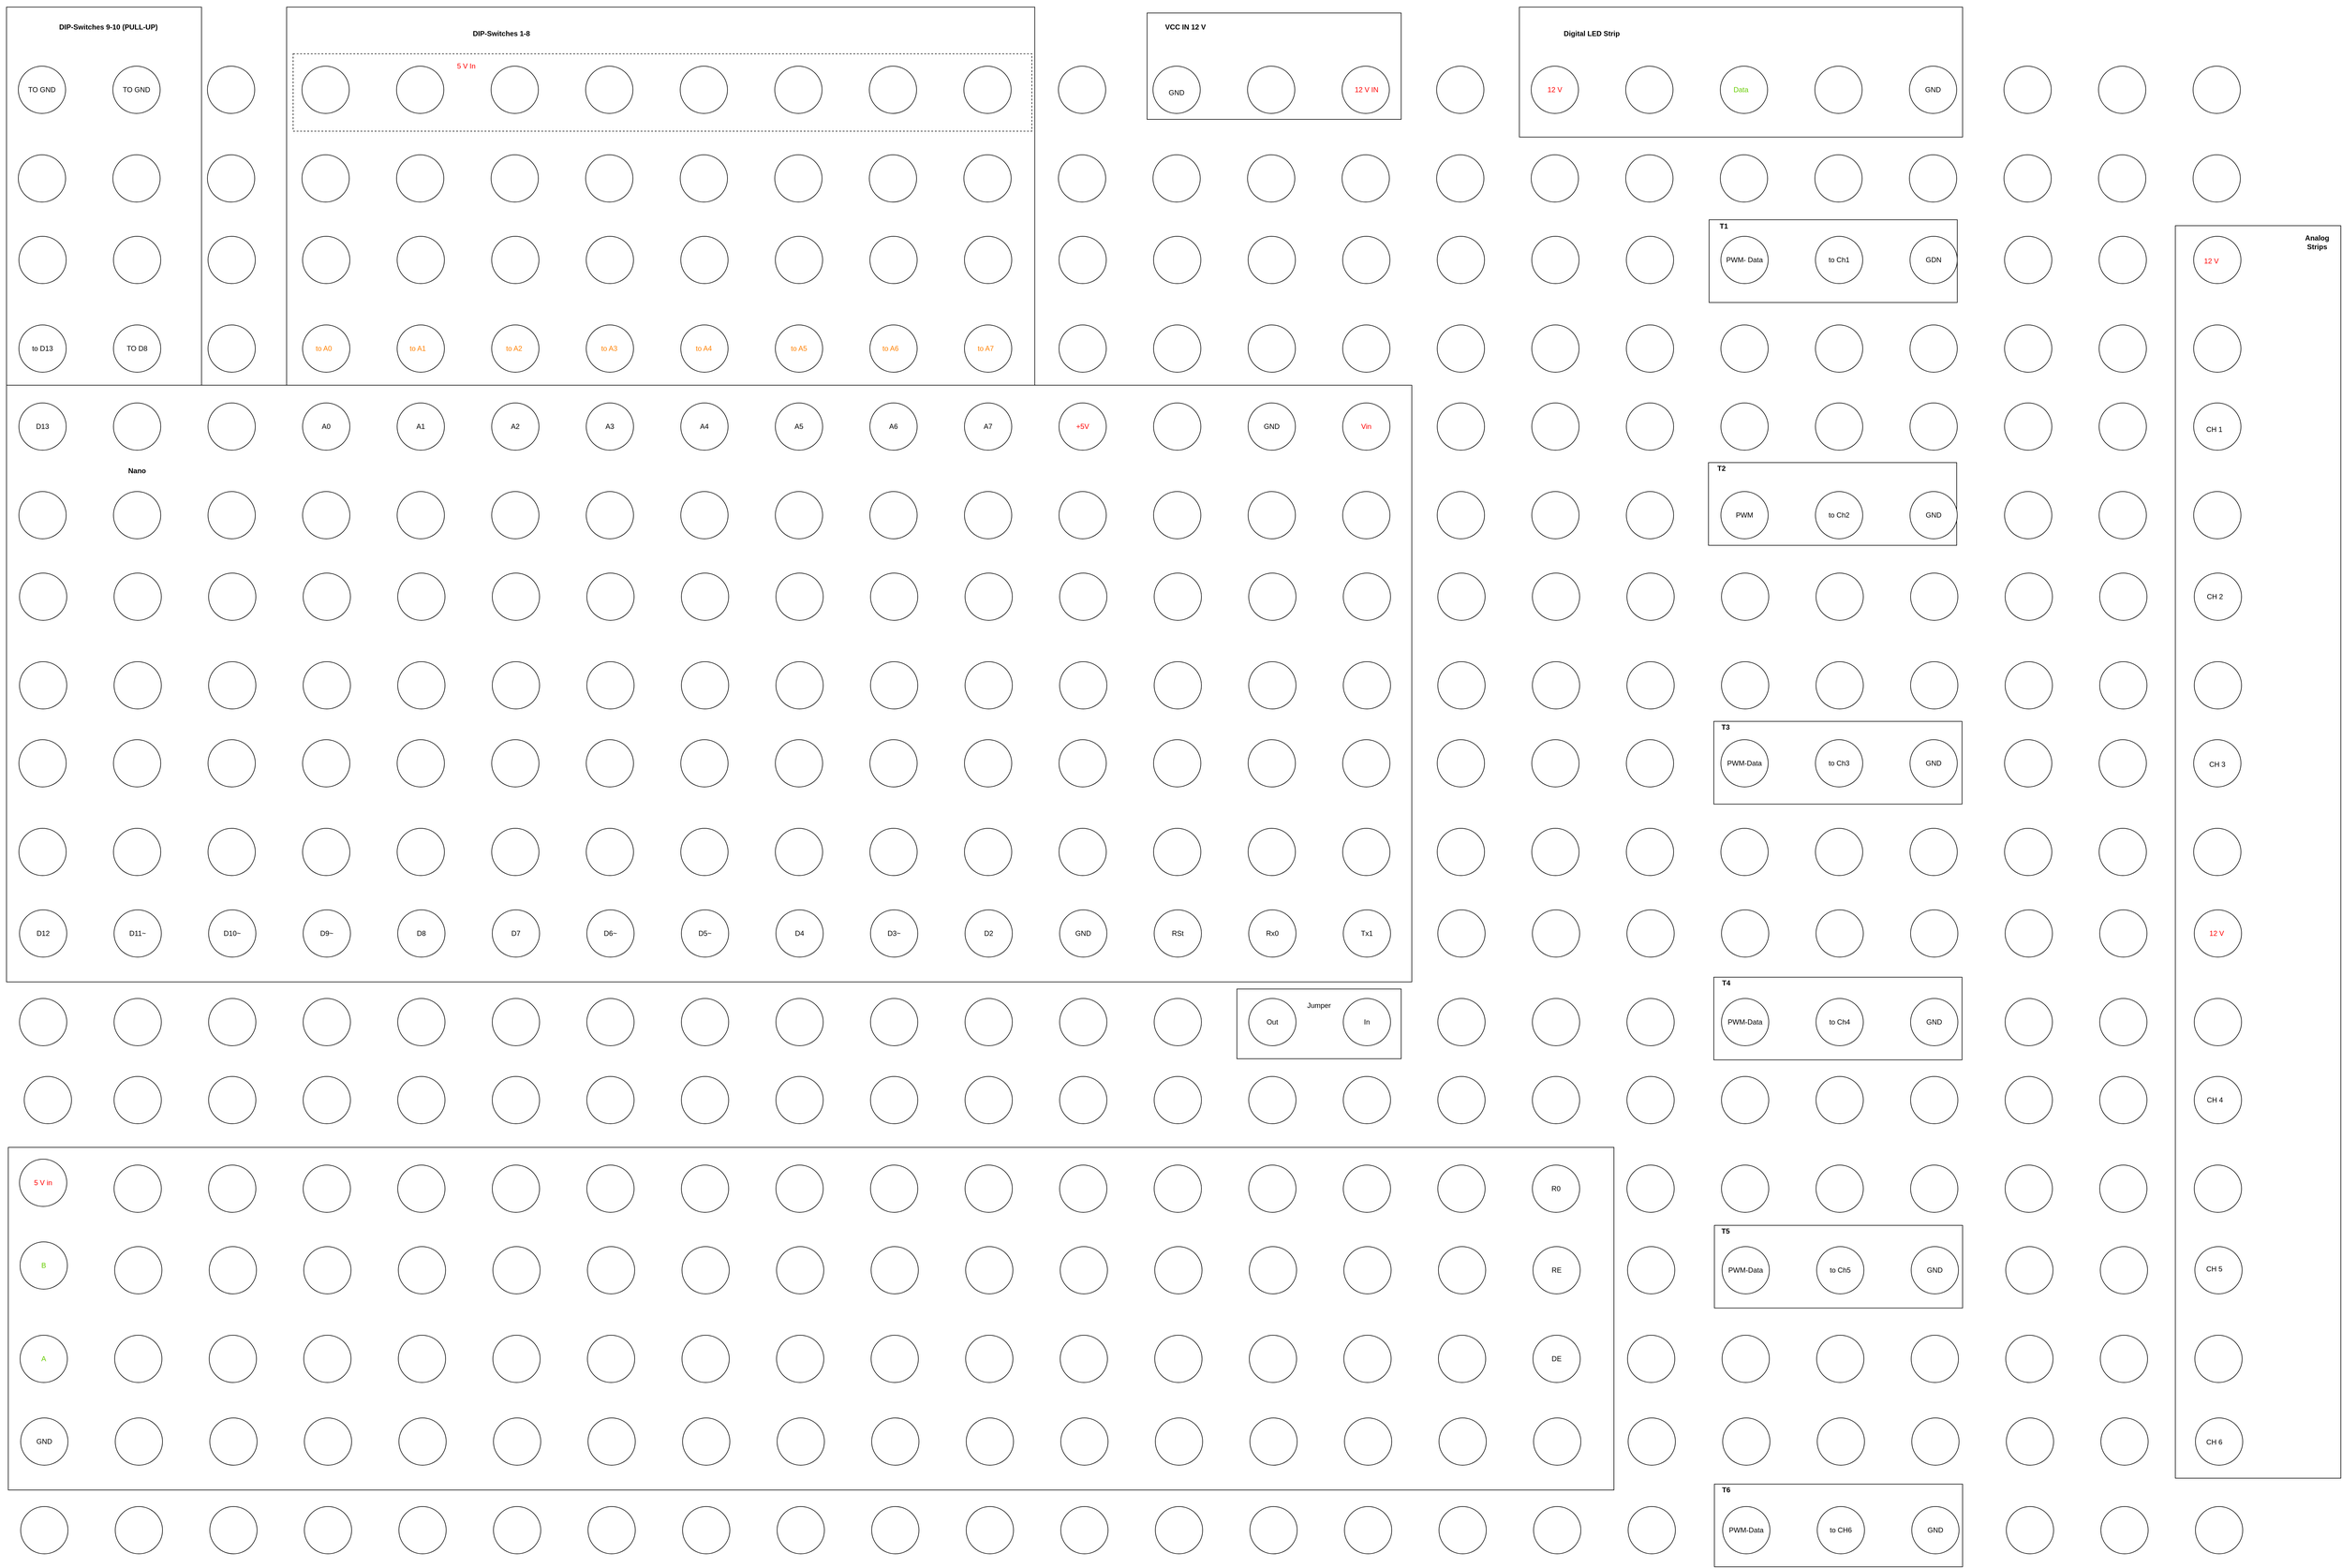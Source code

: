<mxfile version="12.4.2" type="device" pages="1"><diagram id="wEb7S2cyVmop5VDcwYgV" name="Page-1"><mxGraphModel dx="3002" dy="2807" grid="1" gridSize="10" guides="1" tooltips="1" connect="1" arrows="1" fold="1" page="1" pageScale="1" pageWidth="827" pageHeight="1169" math="0" shadow="0"><root><mxCell id="0"/><mxCell id="1" parent="0"/><mxCell id="WdR2cKqsRUtqTchYvtaZ-5" value="" style="rounded=0;whiteSpace=wrap;html=1;fillColor=none;" vertex="1" parent="1"><mxGeometry x="2082" y="1582" width="278" height="118" as="geometry"/></mxCell><mxCell id="w7mLN5FV9h1qnCq0MQ_n-556" value="" style="rounded=0;whiteSpace=wrap;html=1;fillColor=none;fontSize=12;fontColor=#FF0000;" parent="1" vertex="1"><mxGeometry x="2889" y="1562" width="420" height="140" as="geometry"/></mxCell><mxCell id="w7mLN5FV9h1qnCq0MQ_n-557" value="" style="rounded=0;whiteSpace=wrap;html=1;fillColor=none;fontSize=12;fontColor=#FF0000;" parent="1" vertex="1"><mxGeometry x="2889" y="1129" width="420" height="140" as="geometry"/></mxCell><mxCell id="w7mLN5FV9h1qnCq0MQ_n-558" value="" style="rounded=0;whiteSpace=wrap;html=1;fillColor=none;fontSize=12;fontColor=#FF0000;" parent="1" vertex="1"><mxGeometry x="2880" y="691" width="420" height="140" as="geometry"/></mxCell><mxCell id="w7mLN5FV9h1qnCq0MQ_n-559" value="" style="rounded=0;whiteSpace=wrap;html=1;fillColor=none;fontSize=12;fontColor=#FF0000;" parent="1" vertex="1"><mxGeometry x="2881" y="280" width="420" height="140" as="geometry"/></mxCell><mxCell id="w7mLN5FV9h1qnCq0MQ_n-553" value="" style="rounded=0;whiteSpace=wrap;html=1;fillColor=none;fontSize=12;fontColor=#FF0000;" parent="1" vertex="1"><mxGeometry x="2890" y="2420" width="420" height="140" as="geometry"/></mxCell><mxCell id="w7mLN5FV9h1qnCq0MQ_n-555" value="" style="rounded=0;whiteSpace=wrap;html=1;fillColor=none;fontSize=12;fontColor=#FF0000;" parent="1" vertex="1"><mxGeometry x="2890" y="1982" width="420" height="140" as="geometry"/></mxCell><mxCell id="w7mLN5FV9h1qnCq0MQ_n-552" value="" style="rounded=0;whiteSpace=wrap;html=1;fillColor=none;fontSize=12;fontColor=#FF0000;" parent="1" vertex="1"><mxGeometry x="3" y="1850" width="2717" height="580" as="geometry"/></mxCell><mxCell id="w7mLN5FV9h1qnCq0MQ_n-550" value="&lt;font color=&quot;#000000&quot; style=&quot;font-size: 12px;&quot;&gt;Arduini&lt;/font&gt;" style="rounded=0;whiteSpace=wrap;html=1;fillColor=none;fontSize=12;fontColor=#FF0000;" parent="1" vertex="1"><mxGeometry y="560" width="2378" height="1010" as="geometry"/></mxCell><mxCell id="w7mLN5FV9h1qnCq0MQ_n-528" value="" style="rounded=0;whiteSpace=wrap;html=1;fillColor=none;fontSize=12;fontColor=#FF0000;" parent="1" vertex="1"><mxGeometry x="2560" y="-80" width="750" height="220" as="geometry"/></mxCell><mxCell id="w7mLN5FV9h1qnCq0MQ_n-533" value="" style="rounded=0;whiteSpace=wrap;html=1;fillColor=none;fontSize=12;fontColor=#FF0000;" parent="1" vertex="1"><mxGeometry x="3670" y="290" width="280" height="2120" as="geometry"/></mxCell><mxCell id="w7mLN5FV9h1qnCq0MQ_n-522" value="" style="rounded=0;whiteSpace=wrap;html=1;fillColor=none;fontSize=12;fontColor=#FF0000;" parent="1" vertex="1"><mxGeometry y="-80" width="330" height="640" as="geometry"/></mxCell><mxCell id="w7mLN5FV9h1qnCq0MQ_n-1" value="TO GND" style="ellipse;whiteSpace=wrap;html=1;aspect=fixed;fontSize=12;" parent="1" vertex="1"><mxGeometry x="20" y="20" width="80" height="80" as="geometry"/></mxCell><mxCell id="w7mLN5FV9h1qnCq0MQ_n-2" value="TO GND" style="ellipse;whiteSpace=wrap;html=1;aspect=fixed;fontSize=12;" parent="1" vertex="1"><mxGeometry x="180" y="20" width="80" height="80" as="geometry"/></mxCell><mxCell id="w7mLN5FV9h1qnCq0MQ_n-4" value="" style="ellipse;whiteSpace=wrap;html=1;aspect=fixed;fontSize=12;" parent="1" vertex="1"><mxGeometry x="340" y="20" width="80" height="80" as="geometry"/></mxCell><mxCell id="w7mLN5FV9h1qnCq0MQ_n-6" value="" style="ellipse;whiteSpace=wrap;html=1;aspect=fixed;fontSize=12;" parent="1" vertex="1"><mxGeometry x="500" y="20" width="80" height="80" as="geometry"/></mxCell><mxCell id="w7mLN5FV9h1qnCq0MQ_n-8" value="" style="ellipse;whiteSpace=wrap;html=1;aspect=fixed;fontSize=12;" parent="1" vertex="1"><mxGeometry x="660" y="20" width="80" height="80" as="geometry"/></mxCell><mxCell id="w7mLN5FV9h1qnCq0MQ_n-10" value="" style="ellipse;whiteSpace=wrap;html=1;aspect=fixed;fontSize=12;" parent="1" vertex="1"><mxGeometry x="820" y="20" width="80" height="80" as="geometry"/></mxCell><mxCell id="w7mLN5FV9h1qnCq0MQ_n-12" value="" style="ellipse;whiteSpace=wrap;html=1;aspect=fixed;fontSize=12;" parent="1" vertex="1"><mxGeometry x="980" y="20" width="80" height="80" as="geometry"/></mxCell><mxCell id="w7mLN5FV9h1qnCq0MQ_n-14" value="" style="ellipse;whiteSpace=wrap;html=1;aspect=fixed;fontSize=12;" parent="1" vertex="1"><mxGeometry x="1140" y="20" width="80" height="80" as="geometry"/></mxCell><mxCell id="w7mLN5FV9h1qnCq0MQ_n-16" value="" style="ellipse;whiteSpace=wrap;html=1;aspect=fixed;fontSize=12;" parent="1" vertex="1"><mxGeometry x="1300" y="20" width="80" height="80" as="geometry"/></mxCell><mxCell id="w7mLN5FV9h1qnCq0MQ_n-18" value="" style="ellipse;whiteSpace=wrap;html=1;aspect=fixed;fontSize=12;" parent="1" vertex="1"><mxGeometry x="1460" y="20" width="80" height="80" as="geometry"/></mxCell><mxCell id="w7mLN5FV9h1qnCq0MQ_n-20" value="" style="ellipse;whiteSpace=wrap;html=1;aspect=fixed;fontSize=12;" parent="1" vertex="1"><mxGeometry x="1620" y="20" width="80" height="80" as="geometry"/></mxCell><mxCell id="w7mLN5FV9h1qnCq0MQ_n-22" value="" style="ellipse;whiteSpace=wrap;html=1;aspect=fixed;fontSize=12;" parent="1" vertex="1"><mxGeometry x="1780" y="20" width="80" height="80" as="geometry"/></mxCell><mxCell id="w7mLN5FV9h1qnCq0MQ_n-24" value="" style="ellipse;whiteSpace=wrap;html=1;aspect=fixed;fontSize=12;" parent="1" vertex="1"><mxGeometry x="1940" y="20" width="80" height="80" as="geometry"/></mxCell><mxCell id="w7mLN5FV9h1qnCq0MQ_n-26" value="" style="ellipse;whiteSpace=wrap;html=1;aspect=fixed;fontSize=12;" parent="1" vertex="1"><mxGeometry x="2100" y="20" width="80" height="80" as="geometry"/></mxCell><mxCell id="w7mLN5FV9h1qnCq0MQ_n-28" value="" style="ellipse;whiteSpace=wrap;html=1;aspect=fixed;fontSize=12;" parent="1" vertex="1"><mxGeometry x="2260" y="20" width="80" height="80" as="geometry"/></mxCell><mxCell id="w7mLN5FV9h1qnCq0MQ_n-30" value="" style="ellipse;whiteSpace=wrap;html=1;aspect=fixed;fontSize=12;" parent="1" vertex="1"><mxGeometry x="2420" y="20" width="80" height="80" as="geometry"/></mxCell><mxCell id="w7mLN5FV9h1qnCq0MQ_n-32" value="" style="ellipse;whiteSpace=wrap;html=1;aspect=fixed;fontSize=12;" parent="1" vertex="1"><mxGeometry x="2580" y="20" width="80" height="80" as="geometry"/></mxCell><mxCell id="w7mLN5FV9h1qnCq0MQ_n-34" value="" style="ellipse;whiteSpace=wrap;html=1;aspect=fixed;fontSize=12;" parent="1" vertex="1"><mxGeometry x="2740" y="20" width="80" height="80" as="geometry"/></mxCell><mxCell id="w7mLN5FV9h1qnCq0MQ_n-36" value="" style="ellipse;whiteSpace=wrap;html=1;aspect=fixed;fontSize=12;" parent="1" vertex="1"><mxGeometry x="2900" y="20" width="80" height="80" as="geometry"/></mxCell><mxCell id="w7mLN5FV9h1qnCq0MQ_n-38" value="" style="ellipse;whiteSpace=wrap;html=1;aspect=fixed;fontSize=12;" parent="1" vertex="1"><mxGeometry x="3060" y="20" width="80" height="80" as="geometry"/></mxCell><mxCell id="w7mLN5FV9h1qnCq0MQ_n-40" value="" style="ellipse;whiteSpace=wrap;html=1;aspect=fixed;fontSize=12;" parent="1" vertex="1"><mxGeometry x="3220" y="20" width="80" height="80" as="geometry"/></mxCell><mxCell id="w7mLN5FV9h1qnCq0MQ_n-42" value="" style="ellipse;whiteSpace=wrap;html=1;aspect=fixed;fontSize=12;" parent="1" vertex="1"><mxGeometry x="3380" y="20" width="80" height="80" as="geometry"/></mxCell><mxCell id="w7mLN5FV9h1qnCq0MQ_n-44" value="" style="ellipse;whiteSpace=wrap;html=1;aspect=fixed;fontSize=12;" parent="1" vertex="1"><mxGeometry x="3540" y="20" width="80" height="80" as="geometry"/></mxCell><mxCell id="w7mLN5FV9h1qnCq0MQ_n-46" value="" style="ellipse;whiteSpace=wrap;html=1;aspect=fixed;fontSize=12;" parent="1" vertex="1"><mxGeometry x="3700" y="20" width="80" height="80" as="geometry"/></mxCell><mxCell id="w7mLN5FV9h1qnCq0MQ_n-75" value="" style="ellipse;whiteSpace=wrap;html=1;aspect=fixed;fontSize=12;" parent="1" vertex="1"><mxGeometry x="20" y="170" width="80" height="80" as="geometry"/></mxCell><mxCell id="w7mLN5FV9h1qnCq0MQ_n-76" value="" style="ellipse;whiteSpace=wrap;html=1;aspect=fixed;fontSize=12;" parent="1" vertex="1"><mxGeometry x="180" y="170" width="80" height="80" as="geometry"/></mxCell><mxCell id="w7mLN5FV9h1qnCq0MQ_n-77" value="" style="ellipse;whiteSpace=wrap;html=1;aspect=fixed;fontSize=12;" parent="1" vertex="1"><mxGeometry x="340" y="170" width="80" height="80" as="geometry"/></mxCell><mxCell id="w7mLN5FV9h1qnCq0MQ_n-78" value="" style="ellipse;whiteSpace=wrap;html=1;aspect=fixed;fontSize=12;" parent="1" vertex="1"><mxGeometry x="500" y="170" width="80" height="80" as="geometry"/></mxCell><mxCell id="w7mLN5FV9h1qnCq0MQ_n-79" value="" style="ellipse;whiteSpace=wrap;html=1;aspect=fixed;fontSize=12;" parent="1" vertex="1"><mxGeometry x="660" y="170" width="80" height="80" as="geometry"/></mxCell><mxCell id="w7mLN5FV9h1qnCq0MQ_n-80" value="" style="ellipse;whiteSpace=wrap;html=1;aspect=fixed;fontSize=12;" parent="1" vertex="1"><mxGeometry x="820" y="170" width="80" height="80" as="geometry"/></mxCell><mxCell id="w7mLN5FV9h1qnCq0MQ_n-81" value="" style="ellipse;whiteSpace=wrap;html=1;aspect=fixed;fontSize=12;" parent="1" vertex="1"><mxGeometry x="980" y="170" width="80" height="80" as="geometry"/></mxCell><mxCell id="w7mLN5FV9h1qnCq0MQ_n-82" value="" style="ellipse;whiteSpace=wrap;html=1;aspect=fixed;fontSize=12;" parent="1" vertex="1"><mxGeometry x="1140" y="170" width="80" height="80" as="geometry"/></mxCell><mxCell id="w7mLN5FV9h1qnCq0MQ_n-83" value="" style="ellipse;whiteSpace=wrap;html=1;aspect=fixed;fontSize=12;" parent="1" vertex="1"><mxGeometry x="1300" y="170" width="80" height="80" as="geometry"/></mxCell><mxCell id="w7mLN5FV9h1qnCq0MQ_n-84" value="" style="ellipse;whiteSpace=wrap;html=1;aspect=fixed;fontSize=12;" parent="1" vertex="1"><mxGeometry x="1460" y="170" width="80" height="80" as="geometry"/></mxCell><mxCell id="w7mLN5FV9h1qnCq0MQ_n-85" value="" style="ellipse;whiteSpace=wrap;html=1;aspect=fixed;fontSize=12;" parent="1" vertex="1"><mxGeometry x="1620" y="170" width="80" height="80" as="geometry"/></mxCell><mxCell id="w7mLN5FV9h1qnCq0MQ_n-86" value="" style="ellipse;whiteSpace=wrap;html=1;aspect=fixed;fontSize=12;" parent="1" vertex="1"><mxGeometry x="1780" y="170" width="80" height="80" as="geometry"/></mxCell><mxCell id="w7mLN5FV9h1qnCq0MQ_n-87" value="" style="ellipse;whiteSpace=wrap;html=1;aspect=fixed;fontSize=12;" parent="1" vertex="1"><mxGeometry x="1940" y="170" width="80" height="80" as="geometry"/></mxCell><mxCell id="w7mLN5FV9h1qnCq0MQ_n-88" value="" style="ellipse;whiteSpace=wrap;html=1;aspect=fixed;fontSize=12;" parent="1" vertex="1"><mxGeometry x="2100" y="170" width="80" height="80" as="geometry"/></mxCell><mxCell id="w7mLN5FV9h1qnCq0MQ_n-90" value="" style="ellipse;whiteSpace=wrap;html=1;aspect=fixed;fontSize=12;" parent="1" vertex="1"><mxGeometry x="2260" y="170" width="80" height="80" as="geometry"/></mxCell><mxCell id="w7mLN5FV9h1qnCq0MQ_n-91" value="" style="ellipse;whiteSpace=wrap;html=1;aspect=fixed;fontSize=12;" parent="1" vertex="1"><mxGeometry x="2420" y="170" width="80" height="80" as="geometry"/></mxCell><mxCell id="w7mLN5FV9h1qnCq0MQ_n-92" value="" style="ellipse;whiteSpace=wrap;html=1;aspect=fixed;fontSize=12;" parent="1" vertex="1"><mxGeometry x="2580" y="170" width="80" height="80" as="geometry"/></mxCell><mxCell id="w7mLN5FV9h1qnCq0MQ_n-93" value="" style="ellipse;whiteSpace=wrap;html=1;aspect=fixed;fontSize=12;" parent="1" vertex="1"><mxGeometry x="2740" y="170" width="80" height="80" as="geometry"/></mxCell><mxCell id="w7mLN5FV9h1qnCq0MQ_n-94" value="" style="ellipse;whiteSpace=wrap;html=1;aspect=fixed;fontSize=12;" parent="1" vertex="1"><mxGeometry x="2900" y="170" width="80" height="80" as="geometry"/></mxCell><mxCell id="w7mLN5FV9h1qnCq0MQ_n-95" value="" style="ellipse;whiteSpace=wrap;html=1;aspect=fixed;fontSize=12;" parent="1" vertex="1"><mxGeometry x="3060" y="170" width="80" height="80" as="geometry"/></mxCell><mxCell id="w7mLN5FV9h1qnCq0MQ_n-96" value="" style="ellipse;whiteSpace=wrap;html=1;aspect=fixed;fontSize=12;" parent="1" vertex="1"><mxGeometry x="3220" y="170" width="80" height="80" as="geometry"/></mxCell><mxCell id="w7mLN5FV9h1qnCq0MQ_n-97" value="" style="ellipse;whiteSpace=wrap;html=1;aspect=fixed;fontSize=12;" parent="1" vertex="1"><mxGeometry x="3380" y="170" width="80" height="80" as="geometry"/></mxCell><mxCell id="w7mLN5FV9h1qnCq0MQ_n-98" value="" style="ellipse;whiteSpace=wrap;html=1;aspect=fixed;fontSize=12;" parent="1" vertex="1"><mxGeometry x="3540" y="170" width="80" height="80" as="geometry"/></mxCell><mxCell id="w7mLN5FV9h1qnCq0MQ_n-99" value="" style="ellipse;whiteSpace=wrap;html=1;aspect=fixed;fontSize=12;" parent="1" vertex="1"><mxGeometry x="3700" y="170" width="80" height="80" as="geometry"/></mxCell><mxCell id="w7mLN5FV9h1qnCq0MQ_n-100" value="" style="ellipse;whiteSpace=wrap;html=1;aspect=fixed;fontSize=12;" parent="1" vertex="1"><mxGeometry x="21" y="308" width="80" height="80" as="geometry"/></mxCell><mxCell id="w7mLN5FV9h1qnCq0MQ_n-101" value="" style="ellipse;whiteSpace=wrap;html=1;aspect=fixed;fontSize=12;" parent="1" vertex="1"><mxGeometry x="181" y="308" width="80" height="80" as="geometry"/></mxCell><mxCell id="w7mLN5FV9h1qnCq0MQ_n-102" value="" style="ellipse;whiteSpace=wrap;html=1;aspect=fixed;fontSize=12;" parent="1" vertex="1"><mxGeometry x="341" y="308" width="80" height="80" as="geometry"/></mxCell><mxCell id="w7mLN5FV9h1qnCq0MQ_n-103" value="" style="ellipse;whiteSpace=wrap;html=1;aspect=fixed;fontSize=12;" parent="1" vertex="1"><mxGeometry x="501" y="308" width="80" height="80" as="geometry"/></mxCell><mxCell id="w7mLN5FV9h1qnCq0MQ_n-104" value="" style="ellipse;whiteSpace=wrap;html=1;aspect=fixed;fontSize=12;" parent="1" vertex="1"><mxGeometry x="661" y="308" width="80" height="80" as="geometry"/></mxCell><mxCell id="w7mLN5FV9h1qnCq0MQ_n-105" value="" style="ellipse;whiteSpace=wrap;html=1;aspect=fixed;fontSize=12;" parent="1" vertex="1"><mxGeometry x="821" y="308" width="80" height="80" as="geometry"/></mxCell><mxCell id="w7mLN5FV9h1qnCq0MQ_n-106" value="" style="ellipse;whiteSpace=wrap;html=1;aspect=fixed;fontSize=12;" parent="1" vertex="1"><mxGeometry x="981" y="308" width="80" height="80" as="geometry"/></mxCell><mxCell id="w7mLN5FV9h1qnCq0MQ_n-107" value="" style="ellipse;whiteSpace=wrap;html=1;aspect=fixed;fontSize=12;" parent="1" vertex="1"><mxGeometry x="1141" y="308" width="80" height="80" as="geometry"/></mxCell><mxCell id="w7mLN5FV9h1qnCq0MQ_n-108" value="" style="ellipse;whiteSpace=wrap;html=1;aspect=fixed;fontSize=12;" parent="1" vertex="1"><mxGeometry x="1301" y="308" width="80" height="80" as="geometry"/></mxCell><mxCell id="w7mLN5FV9h1qnCq0MQ_n-109" value="" style="ellipse;whiteSpace=wrap;html=1;aspect=fixed;fontSize=12;" parent="1" vertex="1"><mxGeometry x="1461" y="308" width="80" height="80" as="geometry"/></mxCell><mxCell id="w7mLN5FV9h1qnCq0MQ_n-110" value="" style="ellipse;whiteSpace=wrap;html=1;aspect=fixed;fontSize=12;" parent="1" vertex="1"><mxGeometry x="1621" y="308" width="80" height="80" as="geometry"/></mxCell><mxCell id="w7mLN5FV9h1qnCq0MQ_n-111" value="" style="ellipse;whiteSpace=wrap;html=1;aspect=fixed;fontSize=12;" parent="1" vertex="1"><mxGeometry x="1781" y="308" width="80" height="80" as="geometry"/></mxCell><mxCell id="w7mLN5FV9h1qnCq0MQ_n-112" value="" style="ellipse;whiteSpace=wrap;html=1;aspect=fixed;fontSize=12;" parent="1" vertex="1"><mxGeometry x="1941" y="308" width="80" height="80" as="geometry"/></mxCell><mxCell id="w7mLN5FV9h1qnCq0MQ_n-113" value="" style="ellipse;whiteSpace=wrap;html=1;aspect=fixed;fontSize=12;" parent="1" vertex="1"><mxGeometry x="2101" y="308" width="80" height="80" as="geometry"/></mxCell><mxCell id="w7mLN5FV9h1qnCq0MQ_n-115" value="" style="ellipse;whiteSpace=wrap;html=1;aspect=fixed;fontSize=12;" parent="1" vertex="1"><mxGeometry x="2261" y="308" width="80" height="80" as="geometry"/></mxCell><mxCell id="w7mLN5FV9h1qnCq0MQ_n-116" value="" style="ellipse;whiteSpace=wrap;html=1;aspect=fixed;fontSize=12;" parent="1" vertex="1"><mxGeometry x="2421" y="308" width="80" height="80" as="geometry"/></mxCell><mxCell id="w7mLN5FV9h1qnCq0MQ_n-117" value="" style="ellipse;whiteSpace=wrap;html=1;aspect=fixed;fontSize=12;" parent="1" vertex="1"><mxGeometry x="2581" y="308" width="80" height="80" as="geometry"/></mxCell><mxCell id="w7mLN5FV9h1qnCq0MQ_n-118" value="" style="ellipse;whiteSpace=wrap;html=1;aspect=fixed;fontSize=12;" parent="1" vertex="1"><mxGeometry x="2741" y="308" width="80" height="80" as="geometry"/></mxCell><mxCell id="w7mLN5FV9h1qnCq0MQ_n-119" value="PWM- Data" style="ellipse;whiteSpace=wrap;html=1;aspect=fixed;fontSize=12;" parent="1" vertex="1"><mxGeometry x="2901" y="308" width="80" height="80" as="geometry"/></mxCell><mxCell id="w7mLN5FV9h1qnCq0MQ_n-120" value="to Ch1" style="ellipse;whiteSpace=wrap;html=1;aspect=fixed;fontSize=12;" parent="1" vertex="1"><mxGeometry x="3061" y="308" width="80" height="80" as="geometry"/></mxCell><mxCell id="w7mLN5FV9h1qnCq0MQ_n-121" value="GDN" style="ellipse;whiteSpace=wrap;html=1;aspect=fixed;fontSize=12;" parent="1" vertex="1"><mxGeometry x="3221" y="308" width="80" height="80" as="geometry"/></mxCell><mxCell id="w7mLN5FV9h1qnCq0MQ_n-122" value="" style="ellipse;whiteSpace=wrap;html=1;aspect=fixed;fontSize=12;" parent="1" vertex="1"><mxGeometry x="3381" y="308" width="80" height="80" as="geometry"/></mxCell><mxCell id="w7mLN5FV9h1qnCq0MQ_n-123" value="" style="ellipse;whiteSpace=wrap;html=1;aspect=fixed;fontSize=12;" parent="1" vertex="1"><mxGeometry x="3541" y="308" width="80" height="80" as="geometry"/></mxCell><mxCell id="w7mLN5FV9h1qnCq0MQ_n-124" value="" style="ellipse;whiteSpace=wrap;html=1;aspect=fixed;fontSize=12;" parent="1" vertex="1"><mxGeometry x="3701" y="308" width="80" height="80" as="geometry"/></mxCell><mxCell id="w7mLN5FV9h1qnCq0MQ_n-125" value="to D13" style="ellipse;whiteSpace=wrap;html=1;aspect=fixed;fontSize=12;" parent="1" vertex="1"><mxGeometry x="21" y="458" width="80" height="80" as="geometry"/></mxCell><mxCell id="w7mLN5FV9h1qnCq0MQ_n-126" value="TO D8" style="ellipse;whiteSpace=wrap;html=1;aspect=fixed;fontSize=12;" parent="1" vertex="1"><mxGeometry x="181" y="458" width="80" height="80" as="geometry"/></mxCell><mxCell id="w7mLN5FV9h1qnCq0MQ_n-127" value="" style="ellipse;whiteSpace=wrap;html=1;aspect=fixed;fontSize=12;" parent="1" vertex="1"><mxGeometry x="341" y="458" width="80" height="80" as="geometry"/></mxCell><mxCell id="w7mLN5FV9h1qnCq0MQ_n-128" value="" style="ellipse;whiteSpace=wrap;html=1;aspect=fixed;fontSize=12;" parent="1" vertex="1"><mxGeometry x="501" y="458" width="80" height="80" as="geometry"/></mxCell><mxCell id="w7mLN5FV9h1qnCq0MQ_n-129" value="" style="ellipse;whiteSpace=wrap;html=1;aspect=fixed;fontSize=12;" parent="1" vertex="1"><mxGeometry x="661" y="458" width="80" height="80" as="geometry"/></mxCell><mxCell id="w7mLN5FV9h1qnCq0MQ_n-130" value="" style="ellipse;whiteSpace=wrap;html=1;aspect=fixed;fontSize=12;" parent="1" vertex="1"><mxGeometry x="821" y="458" width="80" height="80" as="geometry"/></mxCell><mxCell id="w7mLN5FV9h1qnCq0MQ_n-131" value="" style="ellipse;whiteSpace=wrap;html=1;aspect=fixed;fontSize=12;" parent="1" vertex="1"><mxGeometry x="981" y="458" width="80" height="80" as="geometry"/></mxCell><mxCell id="w7mLN5FV9h1qnCq0MQ_n-132" value="" style="ellipse;whiteSpace=wrap;html=1;aspect=fixed;fontSize=12;" parent="1" vertex="1"><mxGeometry x="1141" y="458" width="80" height="80" as="geometry"/></mxCell><mxCell id="w7mLN5FV9h1qnCq0MQ_n-133" value="" style="ellipse;whiteSpace=wrap;html=1;aspect=fixed;fontSize=12;" parent="1" vertex="1"><mxGeometry x="1301" y="458" width="80" height="80" as="geometry"/></mxCell><mxCell id="w7mLN5FV9h1qnCq0MQ_n-134" value="" style="ellipse;whiteSpace=wrap;html=1;aspect=fixed;fontSize=12;" parent="1" vertex="1"><mxGeometry x="1461" y="458" width="80" height="80" as="geometry"/></mxCell><mxCell id="w7mLN5FV9h1qnCq0MQ_n-135" value="" style="ellipse;whiteSpace=wrap;html=1;aspect=fixed;fontSize=12;" parent="1" vertex="1"><mxGeometry x="1621" y="458" width="80" height="80" as="geometry"/></mxCell><mxCell id="w7mLN5FV9h1qnCq0MQ_n-136" value="" style="ellipse;whiteSpace=wrap;html=1;aspect=fixed;fontSize=12;" parent="1" vertex="1"><mxGeometry x="1781" y="458" width="80" height="80" as="geometry"/></mxCell><mxCell id="w7mLN5FV9h1qnCq0MQ_n-137" value="" style="ellipse;whiteSpace=wrap;html=1;aspect=fixed;fontSize=12;" parent="1" vertex="1"><mxGeometry x="1941" y="458" width="80" height="80" as="geometry"/></mxCell><mxCell id="w7mLN5FV9h1qnCq0MQ_n-138" value="" style="ellipse;whiteSpace=wrap;html=1;aspect=fixed;fontSize=12;" parent="1" vertex="1"><mxGeometry x="2101" y="458" width="80" height="80" as="geometry"/></mxCell><mxCell id="w7mLN5FV9h1qnCq0MQ_n-140" value="" style="ellipse;whiteSpace=wrap;html=1;aspect=fixed;fontSize=12;" parent="1" vertex="1"><mxGeometry x="2261" y="458" width="80" height="80" as="geometry"/></mxCell><mxCell id="w7mLN5FV9h1qnCq0MQ_n-141" value="" style="ellipse;whiteSpace=wrap;html=1;aspect=fixed;fontSize=12;" parent="1" vertex="1"><mxGeometry x="2421" y="458" width="80" height="80" as="geometry"/></mxCell><mxCell id="w7mLN5FV9h1qnCq0MQ_n-142" value="" style="ellipse;whiteSpace=wrap;html=1;aspect=fixed;fontSize=12;" parent="1" vertex="1"><mxGeometry x="2581" y="458" width="80" height="80" as="geometry"/></mxCell><mxCell id="w7mLN5FV9h1qnCq0MQ_n-143" value="" style="ellipse;whiteSpace=wrap;html=1;aspect=fixed;fontSize=12;" parent="1" vertex="1"><mxGeometry x="2741" y="458" width="80" height="80" as="geometry"/></mxCell><mxCell id="w7mLN5FV9h1qnCq0MQ_n-144" value="" style="ellipse;whiteSpace=wrap;html=1;aspect=fixed;fontSize=12;" parent="1" vertex="1"><mxGeometry x="2901" y="458" width="80" height="80" as="geometry"/></mxCell><mxCell id="w7mLN5FV9h1qnCq0MQ_n-145" value="" style="ellipse;whiteSpace=wrap;html=1;aspect=fixed;fontSize=12;" parent="1" vertex="1"><mxGeometry x="3061" y="458" width="80" height="80" as="geometry"/></mxCell><mxCell id="w7mLN5FV9h1qnCq0MQ_n-146" value="" style="ellipse;whiteSpace=wrap;html=1;aspect=fixed;fontSize=12;" parent="1" vertex="1"><mxGeometry x="3221" y="458" width="80" height="80" as="geometry"/></mxCell><mxCell id="w7mLN5FV9h1qnCq0MQ_n-147" value="" style="ellipse;whiteSpace=wrap;html=1;aspect=fixed;fontSize=12;" parent="1" vertex="1"><mxGeometry x="3381" y="458" width="80" height="80" as="geometry"/></mxCell><mxCell id="w7mLN5FV9h1qnCq0MQ_n-148" value="" style="ellipse;whiteSpace=wrap;html=1;aspect=fixed;fontSize=12;" parent="1" vertex="1"><mxGeometry x="3541" y="458" width="80" height="80" as="geometry"/></mxCell><mxCell id="w7mLN5FV9h1qnCq0MQ_n-149" value="" style="ellipse;whiteSpace=wrap;html=1;aspect=fixed;fontSize=12;" parent="1" vertex="1"><mxGeometry x="3701" y="458" width="80" height="80" as="geometry"/></mxCell><mxCell id="w7mLN5FV9h1qnCq0MQ_n-150" value="D13" style="ellipse;whiteSpace=wrap;html=1;aspect=fixed;fontSize=12;" parent="1" vertex="1"><mxGeometry x="21" y="590" width="80" height="80" as="geometry"/></mxCell><mxCell id="w7mLN5FV9h1qnCq0MQ_n-151" value="" style="ellipse;whiteSpace=wrap;html=1;aspect=fixed;fontSize=12;" parent="1" vertex="1"><mxGeometry x="181" y="590" width="80" height="80" as="geometry"/></mxCell><mxCell id="w7mLN5FV9h1qnCq0MQ_n-152" value="" style="ellipse;whiteSpace=wrap;html=1;aspect=fixed;fontSize=12;" parent="1" vertex="1"><mxGeometry x="341" y="590" width="80" height="80" as="geometry"/></mxCell><mxCell id="w7mLN5FV9h1qnCq0MQ_n-153" value="A0" style="ellipse;whiteSpace=wrap;html=1;aspect=fixed;fontSize=12;" parent="1" vertex="1"><mxGeometry x="501" y="590" width="80" height="80" as="geometry"/></mxCell><mxCell id="w7mLN5FV9h1qnCq0MQ_n-154" value="A1" style="ellipse;whiteSpace=wrap;html=1;aspect=fixed;fontSize=12;" parent="1" vertex="1"><mxGeometry x="661" y="590" width="80" height="80" as="geometry"/></mxCell><mxCell id="w7mLN5FV9h1qnCq0MQ_n-155" value="A2" style="ellipse;whiteSpace=wrap;html=1;aspect=fixed;fontSize=12;" parent="1" vertex="1"><mxGeometry x="821" y="590" width="80" height="80" as="geometry"/></mxCell><mxCell id="w7mLN5FV9h1qnCq0MQ_n-156" value="A3" style="ellipse;whiteSpace=wrap;html=1;aspect=fixed;fontSize=12;" parent="1" vertex="1"><mxGeometry x="981" y="590" width="80" height="80" as="geometry"/></mxCell><mxCell id="w7mLN5FV9h1qnCq0MQ_n-157" value="A4" style="ellipse;whiteSpace=wrap;html=1;aspect=fixed;fontSize=12;" parent="1" vertex="1"><mxGeometry x="1141" y="590" width="80" height="80" as="geometry"/></mxCell><mxCell id="w7mLN5FV9h1qnCq0MQ_n-158" value="A5" style="ellipse;whiteSpace=wrap;html=1;aspect=fixed;fontSize=12;" parent="1" vertex="1"><mxGeometry x="1301" y="590" width="80" height="80" as="geometry"/></mxCell><mxCell id="w7mLN5FV9h1qnCq0MQ_n-159" value="A6" style="ellipse;whiteSpace=wrap;html=1;aspect=fixed;fontSize=12;" parent="1" vertex="1"><mxGeometry x="1461" y="590" width="80" height="80" as="geometry"/></mxCell><mxCell id="w7mLN5FV9h1qnCq0MQ_n-160" value="A7" style="ellipse;whiteSpace=wrap;html=1;aspect=fixed;fontSize=12;" parent="1" vertex="1"><mxGeometry x="1621" y="590" width="80" height="80" as="geometry"/></mxCell><mxCell id="w7mLN5FV9h1qnCq0MQ_n-161" value="&lt;font color=&quot;#ff0000&quot;&gt;+5V&lt;/font&gt;" style="ellipse;whiteSpace=wrap;html=1;aspect=fixed;fontSize=12;" parent="1" vertex="1"><mxGeometry x="1781" y="590" width="80" height="80" as="geometry"/></mxCell><mxCell id="w7mLN5FV9h1qnCq0MQ_n-162" value="" style="ellipse;whiteSpace=wrap;html=1;aspect=fixed;fontSize=12;" parent="1" vertex="1"><mxGeometry x="1941" y="590" width="80" height="80" as="geometry"/></mxCell><mxCell id="w7mLN5FV9h1qnCq0MQ_n-163" value="GND" style="ellipse;whiteSpace=wrap;html=1;aspect=fixed;fontSize=12;" parent="1" vertex="1"><mxGeometry x="2101" y="590" width="80" height="80" as="geometry"/></mxCell><mxCell id="w7mLN5FV9h1qnCq0MQ_n-165" value="&lt;font color=&quot;#ff0000&quot;&gt;Vin&lt;/font&gt;" style="ellipse;whiteSpace=wrap;html=1;aspect=fixed;fontSize=12;" parent="1" vertex="1"><mxGeometry x="2261" y="590" width="80" height="80" as="geometry"/></mxCell><mxCell id="w7mLN5FV9h1qnCq0MQ_n-166" value="" style="ellipse;whiteSpace=wrap;html=1;aspect=fixed;fontSize=12;" parent="1" vertex="1"><mxGeometry x="2421" y="590" width="80" height="80" as="geometry"/></mxCell><mxCell id="w7mLN5FV9h1qnCq0MQ_n-167" value="" style="ellipse;whiteSpace=wrap;html=1;aspect=fixed;fontSize=12;" parent="1" vertex="1"><mxGeometry x="2581" y="590" width="80" height="80" as="geometry"/></mxCell><mxCell id="w7mLN5FV9h1qnCq0MQ_n-168" value="" style="ellipse;whiteSpace=wrap;html=1;aspect=fixed;fontSize=12;" parent="1" vertex="1"><mxGeometry x="2741" y="590" width="80" height="80" as="geometry"/></mxCell><mxCell id="w7mLN5FV9h1qnCq0MQ_n-169" value="" style="ellipse;whiteSpace=wrap;html=1;aspect=fixed;fontSize=12;" parent="1" vertex="1"><mxGeometry x="2901" y="590" width="80" height="80" as="geometry"/></mxCell><mxCell id="w7mLN5FV9h1qnCq0MQ_n-170" value="" style="ellipse;whiteSpace=wrap;html=1;aspect=fixed;fontSize=12;" parent="1" vertex="1"><mxGeometry x="3061" y="590" width="80" height="80" as="geometry"/></mxCell><mxCell id="w7mLN5FV9h1qnCq0MQ_n-171" value="" style="ellipse;whiteSpace=wrap;html=1;aspect=fixed;fontSize=12;" parent="1" vertex="1"><mxGeometry x="3221" y="590" width="80" height="80" as="geometry"/></mxCell><mxCell id="w7mLN5FV9h1qnCq0MQ_n-172" value="" style="ellipse;whiteSpace=wrap;html=1;aspect=fixed;fontSize=12;" parent="1" vertex="1"><mxGeometry x="3381" y="590" width="80" height="80" as="geometry"/></mxCell><mxCell id="w7mLN5FV9h1qnCq0MQ_n-173" value="" style="ellipse;whiteSpace=wrap;html=1;aspect=fixed;fontSize=12;" parent="1" vertex="1"><mxGeometry x="3541" y="590" width="80" height="80" as="geometry"/></mxCell><mxCell id="w7mLN5FV9h1qnCq0MQ_n-174" value="" style="ellipse;whiteSpace=wrap;html=1;aspect=fixed;fontSize=12;" parent="1" vertex="1"><mxGeometry x="3701" y="590" width="80" height="80" as="geometry"/></mxCell><mxCell id="w7mLN5FV9h1qnCq0MQ_n-175" value="" style="ellipse;whiteSpace=wrap;html=1;aspect=fixed;fontSize=12;" parent="1" vertex="1"><mxGeometry x="21" y="740" width="80" height="80" as="geometry"/></mxCell><mxCell id="w7mLN5FV9h1qnCq0MQ_n-176" value="" style="ellipse;whiteSpace=wrap;html=1;aspect=fixed;fontSize=12;" parent="1" vertex="1"><mxGeometry x="181" y="740" width="80" height="80" as="geometry"/></mxCell><mxCell id="w7mLN5FV9h1qnCq0MQ_n-177" value="" style="ellipse;whiteSpace=wrap;html=1;aspect=fixed;fontSize=12;" parent="1" vertex="1"><mxGeometry x="341" y="740" width="80" height="80" as="geometry"/></mxCell><mxCell id="w7mLN5FV9h1qnCq0MQ_n-178" value="" style="ellipse;whiteSpace=wrap;html=1;aspect=fixed;fontSize=12;" parent="1" vertex="1"><mxGeometry x="501" y="740" width="80" height="80" as="geometry"/></mxCell><mxCell id="w7mLN5FV9h1qnCq0MQ_n-179" value="" style="ellipse;whiteSpace=wrap;html=1;aspect=fixed;fontSize=12;" parent="1" vertex="1"><mxGeometry x="661" y="740" width="80" height="80" as="geometry"/></mxCell><mxCell id="w7mLN5FV9h1qnCq0MQ_n-180" value="" style="ellipse;whiteSpace=wrap;html=1;aspect=fixed;fontSize=12;" parent="1" vertex="1"><mxGeometry x="821" y="740" width="80" height="80" as="geometry"/></mxCell><mxCell id="w7mLN5FV9h1qnCq0MQ_n-181" value="" style="ellipse;whiteSpace=wrap;html=1;aspect=fixed;fontSize=12;" parent="1" vertex="1"><mxGeometry x="981" y="740" width="80" height="80" as="geometry"/></mxCell><mxCell id="w7mLN5FV9h1qnCq0MQ_n-182" value="" style="ellipse;whiteSpace=wrap;html=1;aspect=fixed;fontSize=12;" parent="1" vertex="1"><mxGeometry x="1141" y="740" width="80" height="80" as="geometry"/></mxCell><mxCell id="w7mLN5FV9h1qnCq0MQ_n-183" value="" style="ellipse;whiteSpace=wrap;html=1;aspect=fixed;fontSize=12;" parent="1" vertex="1"><mxGeometry x="1301" y="740" width="80" height="80" as="geometry"/></mxCell><mxCell id="w7mLN5FV9h1qnCq0MQ_n-184" value="" style="ellipse;whiteSpace=wrap;html=1;aspect=fixed;fontSize=12;" parent="1" vertex="1"><mxGeometry x="1461" y="740" width="80" height="80" as="geometry"/></mxCell><mxCell id="w7mLN5FV9h1qnCq0MQ_n-185" value="" style="ellipse;whiteSpace=wrap;html=1;aspect=fixed;fontSize=12;" parent="1" vertex="1"><mxGeometry x="1621" y="740" width="80" height="80" as="geometry"/></mxCell><mxCell id="w7mLN5FV9h1qnCq0MQ_n-186" value="" style="ellipse;whiteSpace=wrap;html=1;aspect=fixed;fontSize=12;" parent="1" vertex="1"><mxGeometry x="1781" y="740" width="80" height="80" as="geometry"/></mxCell><mxCell id="w7mLN5FV9h1qnCq0MQ_n-187" value="" style="ellipse;whiteSpace=wrap;html=1;aspect=fixed;fontSize=12;" parent="1" vertex="1"><mxGeometry x="1941" y="740" width="80" height="80" as="geometry"/></mxCell><mxCell id="w7mLN5FV9h1qnCq0MQ_n-188" value="" style="ellipse;whiteSpace=wrap;html=1;aspect=fixed;fontSize=12;" parent="1" vertex="1"><mxGeometry x="2101" y="740" width="80" height="80" as="geometry"/></mxCell><mxCell id="w7mLN5FV9h1qnCq0MQ_n-190" value="" style="ellipse;whiteSpace=wrap;html=1;aspect=fixed;fontSize=12;" parent="1" vertex="1"><mxGeometry x="2261" y="740" width="80" height="80" as="geometry"/></mxCell><mxCell id="w7mLN5FV9h1qnCq0MQ_n-191" value="" style="ellipse;whiteSpace=wrap;html=1;aspect=fixed;fontSize=12;" parent="1" vertex="1"><mxGeometry x="2421" y="740" width="80" height="80" as="geometry"/></mxCell><mxCell id="w7mLN5FV9h1qnCq0MQ_n-192" value="" style="ellipse;whiteSpace=wrap;html=1;aspect=fixed;fontSize=12;" parent="1" vertex="1"><mxGeometry x="2581" y="740" width="80" height="80" as="geometry"/></mxCell><mxCell id="w7mLN5FV9h1qnCq0MQ_n-193" value="" style="ellipse;whiteSpace=wrap;html=1;aspect=fixed;fontSize=12;" parent="1" vertex="1"><mxGeometry x="2741" y="740" width="80" height="80" as="geometry"/></mxCell><mxCell id="w7mLN5FV9h1qnCq0MQ_n-194" value="PWM" style="ellipse;whiteSpace=wrap;html=1;aspect=fixed;fontSize=12;" parent="1" vertex="1"><mxGeometry x="2901" y="740" width="80" height="80" as="geometry"/></mxCell><mxCell id="w7mLN5FV9h1qnCq0MQ_n-195" value="to Ch2" style="ellipse;whiteSpace=wrap;html=1;aspect=fixed;fontSize=12;" parent="1" vertex="1"><mxGeometry x="3061" y="740" width="80" height="80" as="geometry"/></mxCell><mxCell id="w7mLN5FV9h1qnCq0MQ_n-196" value="GND" style="ellipse;whiteSpace=wrap;html=1;aspect=fixed;fontSize=12;" parent="1" vertex="1"><mxGeometry x="3221" y="740" width="80" height="80" as="geometry"/></mxCell><mxCell id="w7mLN5FV9h1qnCq0MQ_n-197" value="" style="ellipse;whiteSpace=wrap;html=1;aspect=fixed;fontSize=12;" parent="1" vertex="1"><mxGeometry x="3381" y="740" width="80" height="80" as="geometry"/></mxCell><mxCell id="w7mLN5FV9h1qnCq0MQ_n-198" value="" style="ellipse;whiteSpace=wrap;html=1;aspect=fixed;fontSize=12;" parent="1" vertex="1"><mxGeometry x="3541" y="740" width="80" height="80" as="geometry"/></mxCell><mxCell id="w7mLN5FV9h1qnCq0MQ_n-199" value="" style="ellipse;whiteSpace=wrap;html=1;aspect=fixed;fontSize=12;" parent="1" vertex="1"><mxGeometry x="3701" y="740" width="80" height="80" as="geometry"/></mxCell><mxCell id="w7mLN5FV9h1qnCq0MQ_n-200" value="" style="ellipse;whiteSpace=wrap;html=1;aspect=fixed;fontSize=12;" parent="1" vertex="1"><mxGeometry x="22" y="878" width="80" height="80" as="geometry"/></mxCell><mxCell id="w7mLN5FV9h1qnCq0MQ_n-201" value="" style="ellipse;whiteSpace=wrap;html=1;aspect=fixed;fontSize=12;" parent="1" vertex="1"><mxGeometry x="182" y="878" width="80" height="80" as="geometry"/></mxCell><mxCell id="w7mLN5FV9h1qnCq0MQ_n-202" value="" style="ellipse;whiteSpace=wrap;html=1;aspect=fixed;fontSize=12;" parent="1" vertex="1"><mxGeometry x="342" y="878" width="80" height="80" as="geometry"/></mxCell><mxCell id="w7mLN5FV9h1qnCq0MQ_n-203" value="" style="ellipse;whiteSpace=wrap;html=1;aspect=fixed;fontSize=12;" parent="1" vertex="1"><mxGeometry x="502" y="878" width="80" height="80" as="geometry"/></mxCell><mxCell id="w7mLN5FV9h1qnCq0MQ_n-204" value="" style="ellipse;whiteSpace=wrap;html=1;aspect=fixed;fontSize=12;" parent="1" vertex="1"><mxGeometry x="662" y="878" width="80" height="80" as="geometry"/></mxCell><mxCell id="w7mLN5FV9h1qnCq0MQ_n-205" value="" style="ellipse;whiteSpace=wrap;html=1;aspect=fixed;fontSize=12;" parent="1" vertex="1"><mxGeometry x="822" y="878" width="80" height="80" as="geometry"/></mxCell><mxCell id="w7mLN5FV9h1qnCq0MQ_n-206" value="" style="ellipse;whiteSpace=wrap;html=1;aspect=fixed;fontSize=12;" parent="1" vertex="1"><mxGeometry x="982" y="878" width="80" height="80" as="geometry"/></mxCell><mxCell id="w7mLN5FV9h1qnCq0MQ_n-207" value="" style="ellipse;whiteSpace=wrap;html=1;aspect=fixed;fontSize=12;" parent="1" vertex="1"><mxGeometry x="1142" y="878" width="80" height="80" as="geometry"/></mxCell><mxCell id="w7mLN5FV9h1qnCq0MQ_n-208" value="" style="ellipse;whiteSpace=wrap;html=1;aspect=fixed;fontSize=12;" parent="1" vertex="1"><mxGeometry x="1302" y="878" width="80" height="80" as="geometry"/></mxCell><mxCell id="w7mLN5FV9h1qnCq0MQ_n-209" value="" style="ellipse;whiteSpace=wrap;html=1;aspect=fixed;fontSize=12;" parent="1" vertex="1"><mxGeometry x="1462" y="878" width="80" height="80" as="geometry"/></mxCell><mxCell id="w7mLN5FV9h1qnCq0MQ_n-210" value="" style="ellipse;whiteSpace=wrap;html=1;aspect=fixed;fontSize=12;" parent="1" vertex="1"><mxGeometry x="1622" y="878" width="80" height="80" as="geometry"/></mxCell><mxCell id="w7mLN5FV9h1qnCq0MQ_n-211" value="" style="ellipse;whiteSpace=wrap;html=1;aspect=fixed;fontSize=12;" parent="1" vertex="1"><mxGeometry x="1782" y="878" width="80" height="80" as="geometry"/></mxCell><mxCell id="w7mLN5FV9h1qnCq0MQ_n-212" value="" style="ellipse;whiteSpace=wrap;html=1;aspect=fixed;fontSize=12;" parent="1" vertex="1"><mxGeometry x="1942" y="878" width="80" height="80" as="geometry"/></mxCell><mxCell id="w7mLN5FV9h1qnCq0MQ_n-213" value="" style="ellipse;whiteSpace=wrap;html=1;aspect=fixed;fontSize=12;" parent="1" vertex="1"><mxGeometry x="2102" y="878" width="80" height="80" as="geometry"/></mxCell><mxCell id="w7mLN5FV9h1qnCq0MQ_n-215" value="" style="ellipse;whiteSpace=wrap;html=1;aspect=fixed;fontSize=12;" parent="1" vertex="1"><mxGeometry x="2262" y="878" width="80" height="80" as="geometry"/></mxCell><mxCell id="w7mLN5FV9h1qnCq0MQ_n-216" value="" style="ellipse;whiteSpace=wrap;html=1;aspect=fixed;fontSize=12;" parent="1" vertex="1"><mxGeometry x="2422" y="878" width="80" height="80" as="geometry"/></mxCell><mxCell id="w7mLN5FV9h1qnCq0MQ_n-217" value="" style="ellipse;whiteSpace=wrap;html=1;aspect=fixed;fontSize=12;" parent="1" vertex="1"><mxGeometry x="2582" y="878" width="80" height="80" as="geometry"/></mxCell><mxCell id="w7mLN5FV9h1qnCq0MQ_n-218" value="" style="ellipse;whiteSpace=wrap;html=1;aspect=fixed;fontSize=12;" parent="1" vertex="1"><mxGeometry x="2742" y="878" width="80" height="80" as="geometry"/></mxCell><mxCell id="w7mLN5FV9h1qnCq0MQ_n-219" value="" style="ellipse;whiteSpace=wrap;html=1;aspect=fixed;fontSize=12;" parent="1" vertex="1"><mxGeometry x="2902" y="878" width="80" height="80" as="geometry"/></mxCell><mxCell id="w7mLN5FV9h1qnCq0MQ_n-220" value="" style="ellipse;whiteSpace=wrap;html=1;aspect=fixed;fontSize=12;" parent="1" vertex="1"><mxGeometry x="3062" y="878" width="80" height="80" as="geometry"/></mxCell><mxCell id="w7mLN5FV9h1qnCq0MQ_n-221" value="" style="ellipse;whiteSpace=wrap;html=1;aspect=fixed;fontSize=12;" parent="1" vertex="1"><mxGeometry x="3222" y="878" width="80" height="80" as="geometry"/></mxCell><mxCell id="w7mLN5FV9h1qnCq0MQ_n-222" value="" style="ellipse;whiteSpace=wrap;html=1;aspect=fixed;fontSize=12;" parent="1" vertex="1"><mxGeometry x="3382" y="878" width="80" height="80" as="geometry"/></mxCell><mxCell id="w7mLN5FV9h1qnCq0MQ_n-223" value="" style="ellipse;whiteSpace=wrap;html=1;aspect=fixed;fontSize=12;" parent="1" vertex="1"><mxGeometry x="3542" y="878" width="80" height="80" as="geometry"/></mxCell><mxCell id="w7mLN5FV9h1qnCq0MQ_n-224" value="" style="ellipse;whiteSpace=wrap;html=1;aspect=fixed;fontSize=12;" parent="1" vertex="1"><mxGeometry x="3702" y="878" width="80" height="80" as="geometry"/></mxCell><mxCell id="w7mLN5FV9h1qnCq0MQ_n-225" value="" style="ellipse;whiteSpace=wrap;html=1;aspect=fixed;fontSize=12;" parent="1" vertex="1"><mxGeometry x="22" y="1028" width="80" height="80" as="geometry"/></mxCell><mxCell id="w7mLN5FV9h1qnCq0MQ_n-226" value="" style="ellipse;whiteSpace=wrap;html=1;aspect=fixed;fontSize=12;" parent="1" vertex="1"><mxGeometry x="182" y="1028" width="80" height="80" as="geometry"/></mxCell><mxCell id="w7mLN5FV9h1qnCq0MQ_n-227" value="" style="ellipse;whiteSpace=wrap;html=1;aspect=fixed;fontSize=12;" parent="1" vertex="1"><mxGeometry x="342" y="1028" width="80" height="80" as="geometry"/></mxCell><mxCell id="w7mLN5FV9h1qnCq0MQ_n-228" value="" style="ellipse;whiteSpace=wrap;html=1;aspect=fixed;fontSize=12;" parent="1" vertex="1"><mxGeometry x="502" y="1028" width="80" height="80" as="geometry"/></mxCell><mxCell id="w7mLN5FV9h1qnCq0MQ_n-229" value="" style="ellipse;whiteSpace=wrap;html=1;aspect=fixed;fontSize=12;" parent="1" vertex="1"><mxGeometry x="662" y="1028" width="80" height="80" as="geometry"/></mxCell><mxCell id="w7mLN5FV9h1qnCq0MQ_n-230" value="" style="ellipse;whiteSpace=wrap;html=1;aspect=fixed;fontSize=12;" parent="1" vertex="1"><mxGeometry x="822" y="1028" width="80" height="80" as="geometry"/></mxCell><mxCell id="w7mLN5FV9h1qnCq0MQ_n-231" value="" style="ellipse;whiteSpace=wrap;html=1;aspect=fixed;fontSize=12;" parent="1" vertex="1"><mxGeometry x="982" y="1028" width="80" height="80" as="geometry"/></mxCell><mxCell id="w7mLN5FV9h1qnCq0MQ_n-232" value="" style="ellipse;whiteSpace=wrap;html=1;aspect=fixed;fontSize=12;" parent="1" vertex="1"><mxGeometry x="1142" y="1028" width="80" height="80" as="geometry"/></mxCell><mxCell id="w7mLN5FV9h1qnCq0MQ_n-233" value="" style="ellipse;whiteSpace=wrap;html=1;aspect=fixed;fontSize=12;" parent="1" vertex="1"><mxGeometry x="1302" y="1028" width="80" height="80" as="geometry"/></mxCell><mxCell id="w7mLN5FV9h1qnCq0MQ_n-234" value="" style="ellipse;whiteSpace=wrap;html=1;aspect=fixed;fontSize=12;" parent="1" vertex="1"><mxGeometry x="1462" y="1028" width="80" height="80" as="geometry"/></mxCell><mxCell id="w7mLN5FV9h1qnCq0MQ_n-235" value="" style="ellipse;whiteSpace=wrap;html=1;aspect=fixed;fontSize=12;" parent="1" vertex="1"><mxGeometry x="1622" y="1028" width="80" height="80" as="geometry"/></mxCell><mxCell id="w7mLN5FV9h1qnCq0MQ_n-236" value="" style="ellipse;whiteSpace=wrap;html=1;aspect=fixed;fontSize=12;" parent="1" vertex="1"><mxGeometry x="1782" y="1028" width="80" height="80" as="geometry"/></mxCell><mxCell id="w7mLN5FV9h1qnCq0MQ_n-237" value="" style="ellipse;whiteSpace=wrap;html=1;aspect=fixed;fontSize=12;" parent="1" vertex="1"><mxGeometry x="1942" y="1028" width="80" height="80" as="geometry"/></mxCell><mxCell id="w7mLN5FV9h1qnCq0MQ_n-238" value="" style="ellipse;whiteSpace=wrap;html=1;aspect=fixed;fontSize=12;" parent="1" vertex="1"><mxGeometry x="2102" y="1028" width="80" height="80" as="geometry"/></mxCell><mxCell id="w7mLN5FV9h1qnCq0MQ_n-240" value="" style="ellipse;whiteSpace=wrap;html=1;aspect=fixed;fontSize=12;" parent="1" vertex="1"><mxGeometry x="2262" y="1028" width="80" height="80" as="geometry"/></mxCell><mxCell id="w7mLN5FV9h1qnCq0MQ_n-241" value="" style="ellipse;whiteSpace=wrap;html=1;aspect=fixed;fontSize=12;" parent="1" vertex="1"><mxGeometry x="2422" y="1028" width="80" height="80" as="geometry"/></mxCell><mxCell id="w7mLN5FV9h1qnCq0MQ_n-242" value="" style="ellipse;whiteSpace=wrap;html=1;aspect=fixed;fontSize=12;" parent="1" vertex="1"><mxGeometry x="2582" y="1028" width="80" height="80" as="geometry"/></mxCell><mxCell id="w7mLN5FV9h1qnCq0MQ_n-243" value="" style="ellipse;whiteSpace=wrap;html=1;aspect=fixed;fontSize=12;" parent="1" vertex="1"><mxGeometry x="2742" y="1028" width="80" height="80" as="geometry"/></mxCell><mxCell id="w7mLN5FV9h1qnCq0MQ_n-244" value="" style="ellipse;whiteSpace=wrap;html=1;aspect=fixed;fontSize=12;" parent="1" vertex="1"><mxGeometry x="2902" y="1028" width="80" height="80" as="geometry"/></mxCell><mxCell id="w7mLN5FV9h1qnCq0MQ_n-245" value="" style="ellipse;whiteSpace=wrap;html=1;aspect=fixed;fontSize=12;" parent="1" vertex="1"><mxGeometry x="3062" y="1028" width="80" height="80" as="geometry"/></mxCell><mxCell id="w7mLN5FV9h1qnCq0MQ_n-246" value="" style="ellipse;whiteSpace=wrap;html=1;aspect=fixed;fontSize=12;" parent="1" vertex="1"><mxGeometry x="3222" y="1028" width="80" height="80" as="geometry"/></mxCell><mxCell id="w7mLN5FV9h1qnCq0MQ_n-247" value="" style="ellipse;whiteSpace=wrap;html=1;aspect=fixed;fontSize=12;" parent="1" vertex="1"><mxGeometry x="3382" y="1028" width="80" height="80" as="geometry"/></mxCell><mxCell id="w7mLN5FV9h1qnCq0MQ_n-248" value="" style="ellipse;whiteSpace=wrap;html=1;aspect=fixed;fontSize=12;" parent="1" vertex="1"><mxGeometry x="3542" y="1028" width="80" height="80" as="geometry"/></mxCell><mxCell id="w7mLN5FV9h1qnCq0MQ_n-249" value="" style="ellipse;whiteSpace=wrap;html=1;aspect=fixed;fontSize=12;" parent="1" vertex="1"><mxGeometry x="3702" y="1028" width="80" height="80" as="geometry"/></mxCell><mxCell id="w7mLN5FV9h1qnCq0MQ_n-250" value="" style="ellipse;whiteSpace=wrap;html=1;aspect=fixed;fontSize=12;" parent="1" vertex="1"><mxGeometry x="21" y="1160" width="80" height="80" as="geometry"/></mxCell><mxCell id="w7mLN5FV9h1qnCq0MQ_n-251" value="" style="ellipse;whiteSpace=wrap;html=1;aspect=fixed;fontSize=12;" parent="1" vertex="1"><mxGeometry x="181" y="1160" width="80" height="80" as="geometry"/></mxCell><mxCell id="w7mLN5FV9h1qnCq0MQ_n-252" value="" style="ellipse;whiteSpace=wrap;html=1;aspect=fixed;fontSize=12;" parent="1" vertex="1"><mxGeometry x="341" y="1160" width="80" height="80" as="geometry"/></mxCell><mxCell id="w7mLN5FV9h1qnCq0MQ_n-253" value="" style="ellipse;whiteSpace=wrap;html=1;aspect=fixed;fontSize=12;" parent="1" vertex="1"><mxGeometry x="501" y="1160" width="80" height="80" as="geometry"/></mxCell><mxCell id="w7mLN5FV9h1qnCq0MQ_n-254" value="" style="ellipse;whiteSpace=wrap;html=1;aspect=fixed;fontSize=12;" parent="1" vertex="1"><mxGeometry x="661" y="1160" width="80" height="80" as="geometry"/></mxCell><mxCell id="w7mLN5FV9h1qnCq0MQ_n-255" value="" style="ellipse;whiteSpace=wrap;html=1;aspect=fixed;fontSize=12;" parent="1" vertex="1"><mxGeometry x="821" y="1160" width="80" height="80" as="geometry"/></mxCell><mxCell id="w7mLN5FV9h1qnCq0MQ_n-256" value="" style="ellipse;whiteSpace=wrap;html=1;aspect=fixed;fontSize=12;" parent="1" vertex="1"><mxGeometry x="981" y="1160" width="80" height="80" as="geometry"/></mxCell><mxCell id="w7mLN5FV9h1qnCq0MQ_n-257" value="" style="ellipse;whiteSpace=wrap;html=1;aspect=fixed;fontSize=12;" parent="1" vertex="1"><mxGeometry x="1141" y="1160" width="80" height="80" as="geometry"/></mxCell><mxCell id="w7mLN5FV9h1qnCq0MQ_n-258" value="" style="ellipse;whiteSpace=wrap;html=1;aspect=fixed;fontSize=12;" parent="1" vertex="1"><mxGeometry x="1301" y="1160" width="80" height="80" as="geometry"/></mxCell><mxCell id="w7mLN5FV9h1qnCq0MQ_n-259" value="" style="ellipse;whiteSpace=wrap;html=1;aspect=fixed;fontSize=12;" parent="1" vertex="1"><mxGeometry x="1461" y="1160" width="80" height="80" as="geometry"/></mxCell><mxCell id="w7mLN5FV9h1qnCq0MQ_n-260" value="" style="ellipse;whiteSpace=wrap;html=1;aspect=fixed;fontSize=12;" parent="1" vertex="1"><mxGeometry x="1621" y="1160" width="80" height="80" as="geometry"/></mxCell><mxCell id="w7mLN5FV9h1qnCq0MQ_n-261" value="" style="ellipse;whiteSpace=wrap;html=1;aspect=fixed;fontSize=12;" parent="1" vertex="1"><mxGeometry x="1781" y="1160" width="80" height="80" as="geometry"/></mxCell><mxCell id="w7mLN5FV9h1qnCq0MQ_n-262" value="" style="ellipse;whiteSpace=wrap;html=1;aspect=fixed;fontSize=12;" parent="1" vertex="1"><mxGeometry x="1941" y="1160" width="80" height="80" as="geometry"/></mxCell><mxCell id="w7mLN5FV9h1qnCq0MQ_n-263" value="" style="ellipse;whiteSpace=wrap;html=1;aspect=fixed;fontSize=12;" parent="1" vertex="1"><mxGeometry x="2101" y="1160" width="80" height="80" as="geometry"/></mxCell><mxCell id="w7mLN5FV9h1qnCq0MQ_n-265" value="" style="ellipse;whiteSpace=wrap;html=1;aspect=fixed;fontSize=12;" parent="1" vertex="1"><mxGeometry x="2261" y="1160" width="80" height="80" as="geometry"/></mxCell><mxCell id="w7mLN5FV9h1qnCq0MQ_n-266" value="" style="ellipse;whiteSpace=wrap;html=1;aspect=fixed;fontSize=12;" parent="1" vertex="1"><mxGeometry x="2421" y="1160" width="80" height="80" as="geometry"/></mxCell><mxCell id="w7mLN5FV9h1qnCq0MQ_n-267" value="" style="ellipse;whiteSpace=wrap;html=1;aspect=fixed;fontSize=12;" parent="1" vertex="1"><mxGeometry x="2581" y="1160" width="80" height="80" as="geometry"/></mxCell><mxCell id="w7mLN5FV9h1qnCq0MQ_n-268" value="" style="ellipse;whiteSpace=wrap;html=1;aspect=fixed;fontSize=12;" parent="1" vertex="1"><mxGeometry x="2741" y="1160" width="80" height="80" as="geometry"/></mxCell><mxCell id="w7mLN5FV9h1qnCq0MQ_n-269" value="PWM-Data" style="ellipse;whiteSpace=wrap;html=1;aspect=fixed;fontSize=12;" parent="1" vertex="1"><mxGeometry x="2901" y="1160" width="80" height="80" as="geometry"/></mxCell><mxCell id="w7mLN5FV9h1qnCq0MQ_n-270" value="to Ch3" style="ellipse;whiteSpace=wrap;html=1;aspect=fixed;fontSize=12;" parent="1" vertex="1"><mxGeometry x="3061" y="1160" width="80" height="80" as="geometry"/></mxCell><mxCell id="w7mLN5FV9h1qnCq0MQ_n-271" value="GND" style="ellipse;whiteSpace=wrap;html=1;aspect=fixed;fontSize=12;" parent="1" vertex="1"><mxGeometry x="3221" y="1160" width="80" height="80" as="geometry"/></mxCell><mxCell id="w7mLN5FV9h1qnCq0MQ_n-272" value="" style="ellipse;whiteSpace=wrap;html=1;aspect=fixed;fontSize=12;" parent="1" vertex="1"><mxGeometry x="3381" y="1160" width="80" height="80" as="geometry"/></mxCell><mxCell id="w7mLN5FV9h1qnCq0MQ_n-273" value="" style="ellipse;whiteSpace=wrap;html=1;aspect=fixed;fontSize=12;" parent="1" vertex="1"><mxGeometry x="3541" y="1160" width="80" height="80" as="geometry"/></mxCell><mxCell id="w7mLN5FV9h1qnCq0MQ_n-274" value="" style="ellipse;whiteSpace=wrap;html=1;aspect=fixed;fontSize=12;" parent="1" vertex="1"><mxGeometry x="3701" y="1160" width="80" height="80" as="geometry"/></mxCell><mxCell id="w7mLN5FV9h1qnCq0MQ_n-275" value="" style="ellipse;whiteSpace=wrap;html=1;aspect=fixed;fontSize=12;" parent="1" vertex="1"><mxGeometry x="21" y="1310" width="80" height="80" as="geometry"/></mxCell><mxCell id="w7mLN5FV9h1qnCq0MQ_n-276" value="" style="ellipse;whiteSpace=wrap;html=1;aspect=fixed;fontSize=12;" parent="1" vertex="1"><mxGeometry x="181" y="1310" width="80" height="80" as="geometry"/></mxCell><mxCell id="w7mLN5FV9h1qnCq0MQ_n-277" value="" style="ellipse;whiteSpace=wrap;html=1;aspect=fixed;fontSize=12;" parent="1" vertex="1"><mxGeometry x="341" y="1310" width="80" height="80" as="geometry"/></mxCell><mxCell id="w7mLN5FV9h1qnCq0MQ_n-278" value="" style="ellipse;whiteSpace=wrap;html=1;aspect=fixed;fontSize=12;" parent="1" vertex="1"><mxGeometry x="501" y="1310" width="80" height="80" as="geometry"/></mxCell><mxCell id="w7mLN5FV9h1qnCq0MQ_n-279" value="" style="ellipse;whiteSpace=wrap;html=1;aspect=fixed;fontSize=12;" parent="1" vertex="1"><mxGeometry x="661" y="1310" width="80" height="80" as="geometry"/></mxCell><mxCell id="w7mLN5FV9h1qnCq0MQ_n-280" value="" style="ellipse;whiteSpace=wrap;html=1;aspect=fixed;fontSize=12;" parent="1" vertex="1"><mxGeometry x="821" y="1310" width="80" height="80" as="geometry"/></mxCell><mxCell id="w7mLN5FV9h1qnCq0MQ_n-281" value="" style="ellipse;whiteSpace=wrap;html=1;aspect=fixed;fontSize=12;" parent="1" vertex="1"><mxGeometry x="981" y="1310" width="80" height="80" as="geometry"/></mxCell><mxCell id="w7mLN5FV9h1qnCq0MQ_n-282" value="" style="ellipse;whiteSpace=wrap;html=1;aspect=fixed;fontSize=12;" parent="1" vertex="1"><mxGeometry x="1141" y="1310" width="80" height="80" as="geometry"/></mxCell><mxCell id="w7mLN5FV9h1qnCq0MQ_n-283" value="" style="ellipse;whiteSpace=wrap;html=1;aspect=fixed;fontSize=12;" parent="1" vertex="1"><mxGeometry x="1301" y="1310" width="80" height="80" as="geometry"/></mxCell><mxCell id="w7mLN5FV9h1qnCq0MQ_n-284" value="" style="ellipse;whiteSpace=wrap;html=1;aspect=fixed;fontSize=12;" parent="1" vertex="1"><mxGeometry x="1461" y="1310" width="80" height="80" as="geometry"/></mxCell><mxCell id="w7mLN5FV9h1qnCq0MQ_n-285" value="" style="ellipse;whiteSpace=wrap;html=1;aspect=fixed;fontSize=12;" parent="1" vertex="1"><mxGeometry x="1621" y="1310" width="80" height="80" as="geometry"/></mxCell><mxCell id="w7mLN5FV9h1qnCq0MQ_n-286" value="" style="ellipse;whiteSpace=wrap;html=1;aspect=fixed;fontSize=12;" parent="1" vertex="1"><mxGeometry x="1781" y="1310" width="80" height="80" as="geometry"/></mxCell><mxCell id="w7mLN5FV9h1qnCq0MQ_n-287" value="" style="ellipse;whiteSpace=wrap;html=1;aspect=fixed;fontSize=12;" parent="1" vertex="1"><mxGeometry x="1941" y="1310" width="80" height="80" as="geometry"/></mxCell><mxCell id="w7mLN5FV9h1qnCq0MQ_n-288" value="" style="ellipse;whiteSpace=wrap;html=1;aspect=fixed;fontSize=12;" parent="1" vertex="1"><mxGeometry x="2101" y="1310" width="80" height="80" as="geometry"/></mxCell><mxCell id="w7mLN5FV9h1qnCq0MQ_n-290" value="" style="ellipse;whiteSpace=wrap;html=1;aspect=fixed;fontSize=12;" parent="1" vertex="1"><mxGeometry x="2261" y="1310" width="80" height="80" as="geometry"/></mxCell><mxCell id="w7mLN5FV9h1qnCq0MQ_n-291" value="" style="ellipse;whiteSpace=wrap;html=1;aspect=fixed;fontSize=12;" parent="1" vertex="1"><mxGeometry x="2421" y="1310" width="80" height="80" as="geometry"/></mxCell><mxCell id="w7mLN5FV9h1qnCq0MQ_n-292" value="" style="ellipse;whiteSpace=wrap;html=1;aspect=fixed;fontSize=12;" parent="1" vertex="1"><mxGeometry x="2581" y="1310" width="80" height="80" as="geometry"/></mxCell><mxCell id="w7mLN5FV9h1qnCq0MQ_n-293" value="" style="ellipse;whiteSpace=wrap;html=1;aspect=fixed;fontSize=12;" parent="1" vertex="1"><mxGeometry x="2741" y="1310" width="80" height="80" as="geometry"/></mxCell><mxCell id="w7mLN5FV9h1qnCq0MQ_n-294" value="" style="ellipse;whiteSpace=wrap;html=1;aspect=fixed;fontSize=12;" parent="1" vertex="1"><mxGeometry x="2901" y="1310" width="80" height="80" as="geometry"/></mxCell><mxCell id="w7mLN5FV9h1qnCq0MQ_n-295" value="" style="ellipse;whiteSpace=wrap;html=1;aspect=fixed;fontSize=12;" parent="1" vertex="1"><mxGeometry x="3061" y="1310" width="80" height="80" as="geometry"/></mxCell><mxCell id="w7mLN5FV9h1qnCq0MQ_n-296" value="" style="ellipse;whiteSpace=wrap;html=1;aspect=fixed;fontSize=12;" parent="1" vertex="1"><mxGeometry x="3221" y="1310" width="80" height="80" as="geometry"/></mxCell><mxCell id="w7mLN5FV9h1qnCq0MQ_n-297" value="" style="ellipse;whiteSpace=wrap;html=1;aspect=fixed;fontSize=12;" parent="1" vertex="1"><mxGeometry x="3381" y="1310" width="80" height="80" as="geometry"/></mxCell><mxCell id="w7mLN5FV9h1qnCq0MQ_n-298" value="" style="ellipse;whiteSpace=wrap;html=1;aspect=fixed;fontSize=12;" parent="1" vertex="1"><mxGeometry x="3541" y="1310" width="80" height="80" as="geometry"/></mxCell><mxCell id="w7mLN5FV9h1qnCq0MQ_n-299" value="" style="ellipse;whiteSpace=wrap;html=1;aspect=fixed;fontSize=12;" parent="1" vertex="1"><mxGeometry x="3701" y="1310" width="80" height="80" as="geometry"/></mxCell><mxCell id="w7mLN5FV9h1qnCq0MQ_n-300" value="D12" style="ellipse;whiteSpace=wrap;html=1;aspect=fixed;fontSize=12;" parent="1" vertex="1"><mxGeometry x="22" y="1448" width="80" height="80" as="geometry"/></mxCell><mxCell id="w7mLN5FV9h1qnCq0MQ_n-301" value="D11~" style="ellipse;whiteSpace=wrap;html=1;aspect=fixed;fontSize=12;" parent="1" vertex="1"><mxGeometry x="182" y="1448" width="80" height="80" as="geometry"/></mxCell><mxCell id="w7mLN5FV9h1qnCq0MQ_n-302" value="&lt;font style=&quot;font-size: 12px&quot;&gt;D10~&lt;/font&gt;" style="ellipse;whiteSpace=wrap;html=1;aspect=fixed;fontSize=12;" parent="1" vertex="1"><mxGeometry x="342" y="1448" width="80" height="80" as="geometry"/></mxCell><mxCell id="w7mLN5FV9h1qnCq0MQ_n-303" value="&lt;font style=&quot;font-size: 12px&quot;&gt;D9~&lt;/font&gt;" style="ellipse;whiteSpace=wrap;html=1;aspect=fixed;fontSize=12;" parent="1" vertex="1"><mxGeometry x="502" y="1448" width="80" height="80" as="geometry"/></mxCell><mxCell id="w7mLN5FV9h1qnCq0MQ_n-304" value="D8" style="ellipse;whiteSpace=wrap;html=1;aspect=fixed;fontSize=12;" parent="1" vertex="1"><mxGeometry x="662" y="1448" width="80" height="80" as="geometry"/></mxCell><mxCell id="w7mLN5FV9h1qnCq0MQ_n-305" value="D7" style="ellipse;whiteSpace=wrap;html=1;aspect=fixed;fontSize=12;" parent="1" vertex="1"><mxGeometry x="822" y="1448" width="80" height="80" as="geometry"/></mxCell><mxCell id="w7mLN5FV9h1qnCq0MQ_n-306" value="D6~" style="ellipse;whiteSpace=wrap;html=1;aspect=fixed;fontSize=12;" parent="1" vertex="1"><mxGeometry x="982" y="1448" width="80" height="80" as="geometry"/></mxCell><mxCell id="w7mLN5FV9h1qnCq0MQ_n-307" value="D5~" style="ellipse;whiteSpace=wrap;html=1;aspect=fixed;fontSize=12;" parent="1" vertex="1"><mxGeometry x="1142" y="1448" width="80" height="80" as="geometry"/></mxCell><mxCell id="w7mLN5FV9h1qnCq0MQ_n-308" value="D4" style="ellipse;whiteSpace=wrap;html=1;aspect=fixed;fontSize=12;" parent="1" vertex="1"><mxGeometry x="1302" y="1448" width="80" height="80" as="geometry"/></mxCell><mxCell id="w7mLN5FV9h1qnCq0MQ_n-309" value="D3~" style="ellipse;whiteSpace=wrap;html=1;aspect=fixed;fontSize=12;" parent="1" vertex="1"><mxGeometry x="1462" y="1448" width="80" height="80" as="geometry"/></mxCell><mxCell id="w7mLN5FV9h1qnCq0MQ_n-310" value="D2" style="ellipse;whiteSpace=wrap;html=1;aspect=fixed;fontSize=12;" parent="1" vertex="1"><mxGeometry x="1622" y="1448" width="80" height="80" as="geometry"/></mxCell><mxCell id="w7mLN5FV9h1qnCq0MQ_n-311" value="GND" style="ellipse;whiteSpace=wrap;html=1;aspect=fixed;fontSize=12;" parent="1" vertex="1"><mxGeometry x="1782" y="1448" width="80" height="80" as="geometry"/></mxCell><mxCell id="w7mLN5FV9h1qnCq0MQ_n-312" value="RSt" style="ellipse;whiteSpace=wrap;html=1;aspect=fixed;fontSize=12;" parent="1" vertex="1"><mxGeometry x="1942" y="1448" width="80" height="80" as="geometry"/></mxCell><mxCell id="w7mLN5FV9h1qnCq0MQ_n-313" value="Rx0" style="ellipse;whiteSpace=wrap;html=1;aspect=fixed;fontSize=12;" parent="1" vertex="1"><mxGeometry x="2102" y="1448" width="80" height="80" as="geometry"/></mxCell><mxCell id="w7mLN5FV9h1qnCq0MQ_n-315" value="Tx1" style="ellipse;whiteSpace=wrap;html=1;aspect=fixed;fontSize=12;" parent="1" vertex="1"><mxGeometry x="2262" y="1448" width="80" height="80" as="geometry"/></mxCell><mxCell id="w7mLN5FV9h1qnCq0MQ_n-316" value="" style="ellipse;whiteSpace=wrap;html=1;aspect=fixed;fontSize=12;" parent="1" vertex="1"><mxGeometry x="2422" y="1448" width="80" height="80" as="geometry"/></mxCell><mxCell id="w7mLN5FV9h1qnCq0MQ_n-317" value="" style="ellipse;whiteSpace=wrap;html=1;aspect=fixed;fontSize=12;" parent="1" vertex="1"><mxGeometry x="2582" y="1448" width="80" height="80" as="geometry"/></mxCell><mxCell id="w7mLN5FV9h1qnCq0MQ_n-318" value="" style="ellipse;whiteSpace=wrap;html=1;aspect=fixed;fontSize=12;" parent="1" vertex="1"><mxGeometry x="2742" y="1448" width="80" height="80" as="geometry"/></mxCell><mxCell id="w7mLN5FV9h1qnCq0MQ_n-319" value="" style="ellipse;whiteSpace=wrap;html=1;aspect=fixed;fontSize=12;" parent="1" vertex="1"><mxGeometry x="2902" y="1448" width="80" height="80" as="geometry"/></mxCell><mxCell id="w7mLN5FV9h1qnCq0MQ_n-320" value="" style="ellipse;whiteSpace=wrap;html=1;aspect=fixed;fontSize=12;" parent="1" vertex="1"><mxGeometry x="3062" y="1448" width="80" height="80" as="geometry"/></mxCell><mxCell id="w7mLN5FV9h1qnCq0MQ_n-321" value="" style="ellipse;whiteSpace=wrap;html=1;aspect=fixed;fontSize=12;" parent="1" vertex="1"><mxGeometry x="3222" y="1448" width="80" height="80" as="geometry"/></mxCell><mxCell id="w7mLN5FV9h1qnCq0MQ_n-322" value="" style="ellipse;whiteSpace=wrap;html=1;aspect=fixed;fontSize=12;" parent="1" vertex="1"><mxGeometry x="3382" y="1448" width="80" height="80" as="geometry"/></mxCell><mxCell id="w7mLN5FV9h1qnCq0MQ_n-323" value="" style="ellipse;whiteSpace=wrap;html=1;aspect=fixed;fontSize=12;" parent="1" vertex="1"><mxGeometry x="3542" y="1448" width="80" height="80" as="geometry"/></mxCell><mxCell id="w7mLN5FV9h1qnCq0MQ_n-324" value="" style="ellipse;whiteSpace=wrap;html=1;aspect=fixed;fontSize=12;" parent="1" vertex="1"><mxGeometry x="3702" y="1448" width="80" height="80" as="geometry"/></mxCell><mxCell id="w7mLN5FV9h1qnCq0MQ_n-325" value="" style="ellipse;whiteSpace=wrap;html=1;aspect=fixed;fontSize=12;" parent="1" vertex="1"><mxGeometry x="22" y="1598" width="80" height="80" as="geometry"/></mxCell><mxCell id="w7mLN5FV9h1qnCq0MQ_n-326" value="" style="ellipse;whiteSpace=wrap;html=1;aspect=fixed;fontSize=12;" parent="1" vertex="1"><mxGeometry x="182" y="1598" width="80" height="80" as="geometry"/></mxCell><mxCell id="w7mLN5FV9h1qnCq0MQ_n-327" value="" style="ellipse;whiteSpace=wrap;html=1;aspect=fixed;fontSize=12;" parent="1" vertex="1"><mxGeometry x="342" y="1598" width="80" height="80" as="geometry"/></mxCell><mxCell id="w7mLN5FV9h1qnCq0MQ_n-328" value="" style="ellipse;whiteSpace=wrap;html=1;aspect=fixed;fontSize=12;" parent="1" vertex="1"><mxGeometry x="502" y="1598" width="80" height="80" as="geometry"/></mxCell><mxCell id="w7mLN5FV9h1qnCq0MQ_n-329" value="" style="ellipse;whiteSpace=wrap;html=1;aspect=fixed;fontSize=12;" parent="1" vertex="1"><mxGeometry x="662" y="1598" width="80" height="80" as="geometry"/></mxCell><mxCell id="w7mLN5FV9h1qnCq0MQ_n-330" value="" style="ellipse;whiteSpace=wrap;html=1;aspect=fixed;fontSize=12;" parent="1" vertex="1"><mxGeometry x="822" y="1598" width="80" height="80" as="geometry"/></mxCell><mxCell id="w7mLN5FV9h1qnCq0MQ_n-331" value="" style="ellipse;whiteSpace=wrap;html=1;aspect=fixed;fontSize=12;" parent="1" vertex="1"><mxGeometry x="982" y="1598" width="80" height="80" as="geometry"/></mxCell><mxCell id="w7mLN5FV9h1qnCq0MQ_n-332" value="" style="ellipse;whiteSpace=wrap;html=1;aspect=fixed;fontSize=12;" parent="1" vertex="1"><mxGeometry x="1142" y="1598" width="80" height="80" as="geometry"/></mxCell><mxCell id="w7mLN5FV9h1qnCq0MQ_n-333" value="" style="ellipse;whiteSpace=wrap;html=1;aspect=fixed;fontSize=12;" parent="1" vertex="1"><mxGeometry x="1302" y="1598" width="80" height="80" as="geometry"/></mxCell><mxCell id="w7mLN5FV9h1qnCq0MQ_n-334" value="" style="ellipse;whiteSpace=wrap;html=1;aspect=fixed;fontSize=12;" parent="1" vertex="1"><mxGeometry x="1462" y="1598" width="80" height="80" as="geometry"/></mxCell><mxCell id="w7mLN5FV9h1qnCq0MQ_n-335" value="" style="ellipse;whiteSpace=wrap;html=1;aspect=fixed;fontSize=12;" parent="1" vertex="1"><mxGeometry x="1622" y="1598" width="80" height="80" as="geometry"/></mxCell><mxCell id="w7mLN5FV9h1qnCq0MQ_n-336" value="" style="ellipse;whiteSpace=wrap;html=1;aspect=fixed;fontSize=12;" parent="1" vertex="1"><mxGeometry x="1782" y="1598" width="80" height="80" as="geometry"/></mxCell><mxCell id="w7mLN5FV9h1qnCq0MQ_n-337" value="" style="ellipse;whiteSpace=wrap;html=1;aspect=fixed;fontSize=12;" parent="1" vertex="1"><mxGeometry x="1942" y="1598" width="80" height="80" as="geometry"/></mxCell><mxCell id="w7mLN5FV9h1qnCq0MQ_n-338" value="Out" style="ellipse;whiteSpace=wrap;html=1;aspect=fixed;fontSize=12;" parent="1" vertex="1"><mxGeometry x="2102" y="1598" width="80" height="80" as="geometry"/></mxCell><mxCell id="w7mLN5FV9h1qnCq0MQ_n-340" value="In" style="ellipse;whiteSpace=wrap;html=1;aspect=fixed;fontSize=12;" parent="1" vertex="1"><mxGeometry x="2262" y="1598" width="80" height="80" as="geometry"/></mxCell><mxCell id="w7mLN5FV9h1qnCq0MQ_n-341" value="" style="ellipse;whiteSpace=wrap;html=1;aspect=fixed;fontSize=12;" parent="1" vertex="1"><mxGeometry x="2422" y="1598" width="80" height="80" as="geometry"/></mxCell><mxCell id="w7mLN5FV9h1qnCq0MQ_n-342" value="" style="ellipse;whiteSpace=wrap;html=1;aspect=fixed;fontSize=12;" parent="1" vertex="1"><mxGeometry x="2582" y="1598" width="80" height="80" as="geometry"/></mxCell><mxCell id="w7mLN5FV9h1qnCq0MQ_n-343" value="" style="ellipse;whiteSpace=wrap;html=1;aspect=fixed;fontSize=12;" parent="1" vertex="1"><mxGeometry x="2742" y="1598" width="80" height="80" as="geometry"/></mxCell><mxCell id="w7mLN5FV9h1qnCq0MQ_n-344" value="PWM-Data" style="ellipse;whiteSpace=wrap;html=1;aspect=fixed;fontSize=12;" parent="1" vertex="1"><mxGeometry x="2902" y="1598" width="80" height="80" as="geometry"/></mxCell><mxCell id="w7mLN5FV9h1qnCq0MQ_n-345" value="to Ch4" style="ellipse;whiteSpace=wrap;html=1;aspect=fixed;fontSize=12;" parent="1" vertex="1"><mxGeometry x="3062" y="1598" width="80" height="80" as="geometry"/></mxCell><mxCell id="w7mLN5FV9h1qnCq0MQ_n-346" value="GND" style="ellipse;whiteSpace=wrap;html=1;aspect=fixed;fontSize=12;" parent="1" vertex="1"><mxGeometry x="3222" y="1598" width="80" height="80" as="geometry"/></mxCell><mxCell id="w7mLN5FV9h1qnCq0MQ_n-347" value="" style="ellipse;whiteSpace=wrap;html=1;aspect=fixed;fontSize=12;" parent="1" vertex="1"><mxGeometry x="3382" y="1598" width="80" height="80" as="geometry"/></mxCell><mxCell id="w7mLN5FV9h1qnCq0MQ_n-348" value="" style="ellipse;whiteSpace=wrap;html=1;aspect=fixed;fontSize=12;" parent="1" vertex="1"><mxGeometry x="3542" y="1598" width="80" height="80" as="geometry"/></mxCell><mxCell id="w7mLN5FV9h1qnCq0MQ_n-349" value="" style="ellipse;whiteSpace=wrap;html=1;aspect=fixed;fontSize=12;" parent="1" vertex="1"><mxGeometry x="3702" y="1598" width="80" height="80" as="geometry"/></mxCell><mxCell id="w7mLN5FV9h1qnCq0MQ_n-350" value="&lt;font style=&quot;font-size: 12px&quot; color=&quot;#66cc00&quot;&gt;A&lt;/font&gt;" style="ellipse;whiteSpace=wrap;html=1;aspect=fixed;fontSize=12;" parent="1" vertex="1"><mxGeometry x="23" y="2168" width="80" height="80" as="geometry"/></mxCell><mxCell id="w7mLN5FV9h1qnCq0MQ_n-351" value="" style="ellipse;whiteSpace=wrap;html=1;aspect=fixed;fontSize=12;" parent="1" vertex="1"><mxGeometry x="182" y="1730" width="80" height="80" as="geometry"/></mxCell><mxCell id="w7mLN5FV9h1qnCq0MQ_n-352" value="" style="ellipse;whiteSpace=wrap;html=1;aspect=fixed;fontSize=12;" parent="1" vertex="1"><mxGeometry x="342" y="1730" width="80" height="80" as="geometry"/></mxCell><mxCell id="w7mLN5FV9h1qnCq0MQ_n-353" value="" style="ellipse;whiteSpace=wrap;html=1;aspect=fixed;fontSize=12;" parent="1" vertex="1"><mxGeometry x="502" y="1730" width="80" height="80" as="geometry"/></mxCell><mxCell id="w7mLN5FV9h1qnCq0MQ_n-354" value="" style="ellipse;whiteSpace=wrap;html=1;aspect=fixed;fontSize=12;" parent="1" vertex="1"><mxGeometry x="662" y="1730" width="80" height="80" as="geometry"/></mxCell><mxCell id="w7mLN5FV9h1qnCq0MQ_n-355" value="" style="ellipse;whiteSpace=wrap;html=1;aspect=fixed;fontSize=12;" parent="1" vertex="1"><mxGeometry x="822" y="1730" width="80" height="80" as="geometry"/></mxCell><mxCell id="w7mLN5FV9h1qnCq0MQ_n-356" value="" style="ellipse;whiteSpace=wrap;html=1;aspect=fixed;fontSize=12;" parent="1" vertex="1"><mxGeometry x="982" y="1730" width="80" height="80" as="geometry"/></mxCell><mxCell id="w7mLN5FV9h1qnCq0MQ_n-357" value="" style="ellipse;whiteSpace=wrap;html=1;aspect=fixed;fontSize=12;" parent="1" vertex="1"><mxGeometry x="1142" y="1730" width="80" height="80" as="geometry"/></mxCell><mxCell id="w7mLN5FV9h1qnCq0MQ_n-358" value="" style="ellipse;whiteSpace=wrap;html=1;aspect=fixed;fontSize=12;" parent="1" vertex="1"><mxGeometry x="1302" y="1730" width="80" height="80" as="geometry"/></mxCell><mxCell id="w7mLN5FV9h1qnCq0MQ_n-359" value="" style="ellipse;whiteSpace=wrap;html=1;aspect=fixed;fontSize=12;" parent="1" vertex="1"><mxGeometry x="1462" y="1730" width="80" height="80" as="geometry"/></mxCell><mxCell id="w7mLN5FV9h1qnCq0MQ_n-360" value="" style="ellipse;whiteSpace=wrap;html=1;aspect=fixed;fontSize=12;" parent="1" vertex="1"><mxGeometry x="1622" y="1730" width="80" height="80" as="geometry"/></mxCell><mxCell id="w7mLN5FV9h1qnCq0MQ_n-361" value="" style="ellipse;whiteSpace=wrap;html=1;aspect=fixed;fontSize=12;" parent="1" vertex="1"><mxGeometry x="1782" y="1730" width="80" height="80" as="geometry"/></mxCell><mxCell id="w7mLN5FV9h1qnCq0MQ_n-362" value="" style="ellipse;whiteSpace=wrap;html=1;aspect=fixed;fontSize=12;" parent="1" vertex="1"><mxGeometry x="1942" y="1730" width="80" height="80" as="geometry"/></mxCell><mxCell id="w7mLN5FV9h1qnCq0MQ_n-363" value="" style="ellipse;whiteSpace=wrap;html=1;aspect=fixed;fontSize=12;" parent="1" vertex="1"><mxGeometry x="2102" y="1730" width="80" height="80" as="geometry"/></mxCell><mxCell id="w7mLN5FV9h1qnCq0MQ_n-365" value="" style="ellipse;whiteSpace=wrap;html=1;aspect=fixed;fontSize=12;" parent="1" vertex="1"><mxGeometry x="2262" y="1730" width="80" height="80" as="geometry"/></mxCell><mxCell id="w7mLN5FV9h1qnCq0MQ_n-366" value="" style="ellipse;whiteSpace=wrap;html=1;aspect=fixed;fontSize=12;" parent="1" vertex="1"><mxGeometry x="2422" y="1730" width="80" height="80" as="geometry"/></mxCell><mxCell id="w7mLN5FV9h1qnCq0MQ_n-367" value="" style="ellipse;whiteSpace=wrap;html=1;aspect=fixed;fontSize=12;" parent="1" vertex="1"><mxGeometry x="2582" y="1730" width="80" height="80" as="geometry"/></mxCell><mxCell id="w7mLN5FV9h1qnCq0MQ_n-368" value="" style="ellipse;whiteSpace=wrap;html=1;aspect=fixed;fontSize=12;" parent="1" vertex="1"><mxGeometry x="2742" y="1730" width="80" height="80" as="geometry"/></mxCell><mxCell id="w7mLN5FV9h1qnCq0MQ_n-369" value="" style="ellipse;whiteSpace=wrap;html=1;aspect=fixed;fontSize=12;" parent="1" vertex="1"><mxGeometry x="2902" y="1730" width="80" height="80" as="geometry"/></mxCell><mxCell id="w7mLN5FV9h1qnCq0MQ_n-370" value="" style="ellipse;whiteSpace=wrap;html=1;aspect=fixed;fontSize=12;" parent="1" vertex="1"><mxGeometry x="3062" y="1730" width="80" height="80" as="geometry"/></mxCell><mxCell id="w7mLN5FV9h1qnCq0MQ_n-371" value="" style="ellipse;whiteSpace=wrap;html=1;aspect=fixed;fontSize=12;" parent="1" vertex="1"><mxGeometry x="3222" y="1730" width="80" height="80" as="geometry"/></mxCell><mxCell id="w7mLN5FV9h1qnCq0MQ_n-372" value="" style="ellipse;whiteSpace=wrap;html=1;aspect=fixed;fontSize=12;" parent="1" vertex="1"><mxGeometry x="3382" y="1730" width="80" height="80" as="geometry"/></mxCell><mxCell id="w7mLN5FV9h1qnCq0MQ_n-373" value="" style="ellipse;whiteSpace=wrap;html=1;aspect=fixed;fontSize=12;" parent="1" vertex="1"><mxGeometry x="3542" y="1730" width="80" height="80" as="geometry"/></mxCell><mxCell id="w7mLN5FV9h1qnCq0MQ_n-374" value="" style="ellipse;whiteSpace=wrap;html=1;aspect=fixed;fontSize=12;" parent="1" vertex="1"><mxGeometry x="3702" y="1730" width="80" height="80" as="geometry"/></mxCell><mxCell id="w7mLN5FV9h1qnCq0MQ_n-375" value="&lt;font color=&quot;#66cc00&quot; style=&quot;font-size: 12px&quot;&gt;B&lt;/font&gt;" style="ellipse;whiteSpace=wrap;html=1;aspect=fixed;fontSize=12;" parent="1" vertex="1"><mxGeometry x="23" y="2010" width="80" height="80" as="geometry"/></mxCell><mxCell id="w7mLN5FV9h1qnCq0MQ_n-376" value="" style="ellipse;whiteSpace=wrap;html=1;aspect=fixed;fontSize=12;" parent="1" vertex="1"><mxGeometry x="182" y="1880" width="80" height="80" as="geometry"/></mxCell><mxCell id="w7mLN5FV9h1qnCq0MQ_n-377" value="" style="ellipse;whiteSpace=wrap;html=1;aspect=fixed;fontSize=12;" parent="1" vertex="1"><mxGeometry x="342" y="1880" width="80" height="80" as="geometry"/></mxCell><mxCell id="w7mLN5FV9h1qnCq0MQ_n-378" value="" style="ellipse;whiteSpace=wrap;html=1;aspect=fixed;fontSize=12;" parent="1" vertex="1"><mxGeometry x="502" y="1880" width="80" height="80" as="geometry"/></mxCell><mxCell id="w7mLN5FV9h1qnCq0MQ_n-379" value="" style="ellipse;whiteSpace=wrap;html=1;aspect=fixed;fontSize=12;" parent="1" vertex="1"><mxGeometry x="662" y="1880" width="80" height="80" as="geometry"/></mxCell><mxCell id="w7mLN5FV9h1qnCq0MQ_n-380" value="" style="ellipse;whiteSpace=wrap;html=1;aspect=fixed;fontSize=12;" parent="1" vertex="1"><mxGeometry x="822" y="1880" width="80" height="80" as="geometry"/></mxCell><mxCell id="w7mLN5FV9h1qnCq0MQ_n-381" value="" style="ellipse;whiteSpace=wrap;html=1;aspect=fixed;fontSize=12;" parent="1" vertex="1"><mxGeometry x="982" y="1880" width="80" height="80" as="geometry"/></mxCell><mxCell id="w7mLN5FV9h1qnCq0MQ_n-382" value="" style="ellipse;whiteSpace=wrap;html=1;aspect=fixed;fontSize=12;" parent="1" vertex="1"><mxGeometry x="1142" y="1880" width="80" height="80" as="geometry"/></mxCell><mxCell id="w7mLN5FV9h1qnCq0MQ_n-383" value="" style="ellipse;whiteSpace=wrap;html=1;aspect=fixed;fontSize=12;" parent="1" vertex="1"><mxGeometry x="1302" y="1880" width="80" height="80" as="geometry"/></mxCell><mxCell id="w7mLN5FV9h1qnCq0MQ_n-384" value="" style="ellipse;whiteSpace=wrap;html=1;aspect=fixed;fontSize=12;" parent="1" vertex="1"><mxGeometry x="1462" y="1880" width="80" height="80" as="geometry"/></mxCell><mxCell id="w7mLN5FV9h1qnCq0MQ_n-385" value="" style="ellipse;whiteSpace=wrap;html=1;aspect=fixed;fontSize=12;" parent="1" vertex="1"><mxGeometry x="1622" y="1880" width="80" height="80" as="geometry"/></mxCell><mxCell id="w7mLN5FV9h1qnCq0MQ_n-386" value="" style="ellipse;whiteSpace=wrap;html=1;aspect=fixed;fontSize=12;" parent="1" vertex="1"><mxGeometry x="1782" y="1880" width="80" height="80" as="geometry"/></mxCell><mxCell id="w7mLN5FV9h1qnCq0MQ_n-387" value="" style="ellipse;whiteSpace=wrap;html=1;aspect=fixed;fontSize=12;" parent="1" vertex="1"><mxGeometry x="1942" y="1880" width="80" height="80" as="geometry"/></mxCell><mxCell id="w7mLN5FV9h1qnCq0MQ_n-388" value="" style="ellipse;whiteSpace=wrap;html=1;aspect=fixed;fontSize=12;" parent="1" vertex="1"><mxGeometry x="2102" y="1880" width="80" height="80" as="geometry"/></mxCell><mxCell id="w7mLN5FV9h1qnCq0MQ_n-390" value="" style="ellipse;whiteSpace=wrap;html=1;aspect=fixed;fontSize=12;" parent="1" vertex="1"><mxGeometry x="2262" y="1880" width="80" height="80" as="geometry"/></mxCell><mxCell id="w7mLN5FV9h1qnCq0MQ_n-391" value="" style="ellipse;whiteSpace=wrap;html=1;aspect=fixed;fontSize=12;" parent="1" vertex="1"><mxGeometry x="2422" y="1880" width="80" height="80" as="geometry"/></mxCell><mxCell id="w7mLN5FV9h1qnCq0MQ_n-392" value="R0" style="ellipse;whiteSpace=wrap;html=1;aspect=fixed;fontSize=12;" parent="1" vertex="1"><mxGeometry x="2582" y="1880" width="80" height="80" as="geometry"/></mxCell><mxCell id="w7mLN5FV9h1qnCq0MQ_n-393" value="" style="ellipse;whiteSpace=wrap;html=1;aspect=fixed;fontSize=12;" parent="1" vertex="1"><mxGeometry x="2742" y="1880" width="80" height="80" as="geometry"/></mxCell><mxCell id="w7mLN5FV9h1qnCq0MQ_n-394" value="" style="ellipse;whiteSpace=wrap;html=1;aspect=fixed;fontSize=12;" parent="1" vertex="1"><mxGeometry x="2902" y="1880" width="80" height="80" as="geometry"/></mxCell><mxCell id="w7mLN5FV9h1qnCq0MQ_n-395" value="" style="ellipse;whiteSpace=wrap;html=1;aspect=fixed;fontSize=12;" parent="1" vertex="1"><mxGeometry x="3062" y="1880" width="80" height="80" as="geometry"/></mxCell><mxCell id="w7mLN5FV9h1qnCq0MQ_n-396" value="" style="ellipse;whiteSpace=wrap;html=1;aspect=fixed;fontSize=12;" parent="1" vertex="1"><mxGeometry x="3222" y="1880" width="80" height="80" as="geometry"/></mxCell><mxCell id="w7mLN5FV9h1qnCq0MQ_n-397" value="" style="ellipse;whiteSpace=wrap;html=1;aspect=fixed;fontSize=12;" parent="1" vertex="1"><mxGeometry x="3382" y="1880" width="80" height="80" as="geometry"/></mxCell><mxCell id="w7mLN5FV9h1qnCq0MQ_n-398" value="" style="ellipse;whiteSpace=wrap;html=1;aspect=fixed;fontSize=12;" parent="1" vertex="1"><mxGeometry x="3542" y="1880" width="80" height="80" as="geometry"/></mxCell><mxCell id="w7mLN5FV9h1qnCq0MQ_n-399" value="" style="ellipse;whiteSpace=wrap;html=1;aspect=fixed;fontSize=12;" parent="1" vertex="1"><mxGeometry x="3702" y="1880" width="80" height="80" as="geometry"/></mxCell><mxCell id="w7mLN5FV9h1qnCq0MQ_n-400" value="&lt;font color=&quot;#ff0000&quot;&gt;5 V in&lt;/font&gt;" style="ellipse;whiteSpace=wrap;html=1;aspect=fixed;fontSize=12;" parent="1" vertex="1"><mxGeometry x="22" y="1870" width="80" height="80" as="geometry"/></mxCell><mxCell id="w7mLN5FV9h1qnCq0MQ_n-401" value="" style="ellipse;whiteSpace=wrap;html=1;aspect=fixed;fontSize=12;" parent="1" vertex="1"><mxGeometry x="183" y="2018" width="80" height="80" as="geometry"/></mxCell><mxCell id="w7mLN5FV9h1qnCq0MQ_n-402" value="" style="ellipse;whiteSpace=wrap;html=1;aspect=fixed;fontSize=12;" parent="1" vertex="1"><mxGeometry x="343" y="2018" width="80" height="80" as="geometry"/></mxCell><mxCell id="w7mLN5FV9h1qnCq0MQ_n-403" value="" style="ellipse;whiteSpace=wrap;html=1;aspect=fixed;fontSize=12;" parent="1" vertex="1"><mxGeometry x="503" y="2018" width="80" height="80" as="geometry"/></mxCell><mxCell id="w7mLN5FV9h1qnCq0MQ_n-404" value="" style="ellipse;whiteSpace=wrap;html=1;aspect=fixed;fontSize=12;" parent="1" vertex="1"><mxGeometry x="663" y="2018" width="80" height="80" as="geometry"/></mxCell><mxCell id="w7mLN5FV9h1qnCq0MQ_n-405" value="" style="ellipse;whiteSpace=wrap;html=1;aspect=fixed;fontSize=12;" parent="1" vertex="1"><mxGeometry x="823" y="2018" width="80" height="80" as="geometry"/></mxCell><mxCell id="w7mLN5FV9h1qnCq0MQ_n-406" value="" style="ellipse;whiteSpace=wrap;html=1;aspect=fixed;fontSize=12;" parent="1" vertex="1"><mxGeometry x="983" y="2018" width="80" height="80" as="geometry"/></mxCell><mxCell id="w7mLN5FV9h1qnCq0MQ_n-407" value="" style="ellipse;whiteSpace=wrap;html=1;aspect=fixed;fontSize=12;" parent="1" vertex="1"><mxGeometry x="1143" y="2018" width="80" height="80" as="geometry"/></mxCell><mxCell id="w7mLN5FV9h1qnCq0MQ_n-408" value="" style="ellipse;whiteSpace=wrap;html=1;aspect=fixed;fontSize=12;" parent="1" vertex="1"><mxGeometry x="1303" y="2018" width="80" height="80" as="geometry"/></mxCell><mxCell id="w7mLN5FV9h1qnCq0MQ_n-409" value="" style="ellipse;whiteSpace=wrap;html=1;aspect=fixed;fontSize=12;" parent="1" vertex="1"><mxGeometry x="1463" y="2018" width="80" height="80" as="geometry"/></mxCell><mxCell id="w7mLN5FV9h1qnCq0MQ_n-410" value="" style="ellipse;whiteSpace=wrap;html=1;aspect=fixed;fontSize=12;" parent="1" vertex="1"><mxGeometry x="1623" y="2018" width="80" height="80" as="geometry"/></mxCell><mxCell id="w7mLN5FV9h1qnCq0MQ_n-411" value="" style="ellipse;whiteSpace=wrap;html=1;aspect=fixed;fontSize=12;" parent="1" vertex="1"><mxGeometry x="1783" y="2018" width="80" height="80" as="geometry"/></mxCell><mxCell id="w7mLN5FV9h1qnCq0MQ_n-412" value="" style="ellipse;whiteSpace=wrap;html=1;aspect=fixed;fontSize=12;" parent="1" vertex="1"><mxGeometry x="1943" y="2018" width="80" height="80" as="geometry"/></mxCell><mxCell id="w7mLN5FV9h1qnCq0MQ_n-413" value="" style="ellipse;whiteSpace=wrap;html=1;aspect=fixed;fontSize=12;" parent="1" vertex="1"><mxGeometry x="2103" y="2018" width="80" height="80" as="geometry"/></mxCell><mxCell id="w7mLN5FV9h1qnCq0MQ_n-415" value="" style="ellipse;whiteSpace=wrap;html=1;aspect=fixed;fontSize=12;" parent="1" vertex="1"><mxGeometry x="2263" y="2018" width="80" height="80" as="geometry"/></mxCell><mxCell id="w7mLN5FV9h1qnCq0MQ_n-416" value="" style="ellipse;whiteSpace=wrap;html=1;aspect=fixed;fontSize=12;" parent="1" vertex="1"><mxGeometry x="2423" y="2018" width="80" height="80" as="geometry"/></mxCell><mxCell id="w7mLN5FV9h1qnCq0MQ_n-417" value="RE" style="ellipse;whiteSpace=wrap;html=1;aspect=fixed;fontSize=12;" parent="1" vertex="1"><mxGeometry x="2583" y="2018" width="80" height="80" as="geometry"/></mxCell><mxCell id="w7mLN5FV9h1qnCq0MQ_n-418" value="" style="ellipse;whiteSpace=wrap;html=1;aspect=fixed;fontSize=12;" parent="1" vertex="1"><mxGeometry x="2743" y="2018" width="80" height="80" as="geometry"/></mxCell><mxCell id="w7mLN5FV9h1qnCq0MQ_n-419" value="PWM-Data" style="ellipse;whiteSpace=wrap;html=1;aspect=fixed;fontSize=12;" parent="1" vertex="1"><mxGeometry x="2903" y="2018" width="80" height="80" as="geometry"/></mxCell><mxCell id="w7mLN5FV9h1qnCq0MQ_n-420" value="to Ch5" style="ellipse;whiteSpace=wrap;html=1;aspect=fixed;fontSize=12;" parent="1" vertex="1"><mxGeometry x="3063" y="2018" width="80" height="80" as="geometry"/></mxCell><mxCell id="w7mLN5FV9h1qnCq0MQ_n-421" value="GND" style="ellipse;whiteSpace=wrap;html=1;aspect=fixed;fontSize=12;" parent="1" vertex="1"><mxGeometry x="3223" y="2018" width="80" height="80" as="geometry"/></mxCell><mxCell id="w7mLN5FV9h1qnCq0MQ_n-422" value="" style="ellipse;whiteSpace=wrap;html=1;aspect=fixed;fontSize=12;" parent="1" vertex="1"><mxGeometry x="3383" y="2018" width="80" height="80" as="geometry"/></mxCell><mxCell id="w7mLN5FV9h1qnCq0MQ_n-423" value="" style="ellipse;whiteSpace=wrap;html=1;aspect=fixed;fontSize=12;" parent="1" vertex="1"><mxGeometry x="3543" y="2018" width="80" height="80" as="geometry"/></mxCell><mxCell id="w7mLN5FV9h1qnCq0MQ_n-424" value="" style="ellipse;whiteSpace=wrap;html=1;aspect=fixed;fontSize=12;" parent="1" vertex="1"><mxGeometry x="3703" y="2018" width="80" height="80" as="geometry"/></mxCell><mxCell id="w7mLN5FV9h1qnCq0MQ_n-425" value="" style="ellipse;whiteSpace=wrap;html=1;aspect=fixed;fontSize=12;" parent="1" vertex="1"><mxGeometry x="30" y="1730" width="80" height="80" as="geometry"/></mxCell><mxCell id="w7mLN5FV9h1qnCq0MQ_n-426" value="" style="ellipse;whiteSpace=wrap;html=1;aspect=fixed;fontSize=12;" parent="1" vertex="1"><mxGeometry x="183" y="2168" width="80" height="80" as="geometry"/></mxCell><mxCell id="w7mLN5FV9h1qnCq0MQ_n-427" value="" style="ellipse;whiteSpace=wrap;html=1;aspect=fixed;fontSize=12;" parent="1" vertex="1"><mxGeometry x="343" y="2168" width="80" height="80" as="geometry"/></mxCell><mxCell id="w7mLN5FV9h1qnCq0MQ_n-428" value="" style="ellipse;whiteSpace=wrap;html=1;aspect=fixed;fontSize=12;" parent="1" vertex="1"><mxGeometry x="503" y="2168" width="80" height="80" as="geometry"/></mxCell><mxCell id="w7mLN5FV9h1qnCq0MQ_n-429" value="" style="ellipse;whiteSpace=wrap;html=1;aspect=fixed;fontSize=12;" parent="1" vertex="1"><mxGeometry x="663" y="2168" width="80" height="80" as="geometry"/></mxCell><mxCell id="w7mLN5FV9h1qnCq0MQ_n-430" value="" style="ellipse;whiteSpace=wrap;html=1;aspect=fixed;fontSize=12;" parent="1" vertex="1"><mxGeometry x="823" y="2168" width="80" height="80" as="geometry"/></mxCell><mxCell id="w7mLN5FV9h1qnCq0MQ_n-431" value="" style="ellipse;whiteSpace=wrap;html=1;aspect=fixed;fontSize=12;" parent="1" vertex="1"><mxGeometry x="983" y="2168" width="80" height="80" as="geometry"/></mxCell><mxCell id="w7mLN5FV9h1qnCq0MQ_n-432" value="" style="ellipse;whiteSpace=wrap;html=1;aspect=fixed;fontSize=12;" parent="1" vertex="1"><mxGeometry x="1143" y="2168" width="80" height="80" as="geometry"/></mxCell><mxCell id="w7mLN5FV9h1qnCq0MQ_n-433" value="" style="ellipse;whiteSpace=wrap;html=1;aspect=fixed;fontSize=12;" parent="1" vertex="1"><mxGeometry x="1303" y="2168" width="80" height="80" as="geometry"/></mxCell><mxCell id="w7mLN5FV9h1qnCq0MQ_n-434" value="" style="ellipse;whiteSpace=wrap;html=1;aspect=fixed;fontSize=12;" parent="1" vertex="1"><mxGeometry x="1463" y="2168" width="80" height="80" as="geometry"/></mxCell><mxCell id="w7mLN5FV9h1qnCq0MQ_n-435" value="" style="ellipse;whiteSpace=wrap;html=1;aspect=fixed;fontSize=12;" parent="1" vertex="1"><mxGeometry x="1623" y="2168" width="80" height="80" as="geometry"/></mxCell><mxCell id="w7mLN5FV9h1qnCq0MQ_n-436" value="" style="ellipse;whiteSpace=wrap;html=1;aspect=fixed;fontSize=12;" parent="1" vertex="1"><mxGeometry x="1783" y="2168" width="80" height="80" as="geometry"/></mxCell><mxCell id="w7mLN5FV9h1qnCq0MQ_n-437" value="" style="ellipse;whiteSpace=wrap;html=1;aspect=fixed;fontSize=12;" parent="1" vertex="1"><mxGeometry x="1943" y="2168" width="80" height="80" as="geometry"/></mxCell><mxCell id="w7mLN5FV9h1qnCq0MQ_n-438" value="" style="ellipse;whiteSpace=wrap;html=1;aspect=fixed;fontSize=12;" parent="1" vertex="1"><mxGeometry x="2103" y="2168" width="80" height="80" as="geometry"/></mxCell><mxCell id="w7mLN5FV9h1qnCq0MQ_n-440" value="" style="ellipse;whiteSpace=wrap;html=1;aspect=fixed;fontSize=12;" parent="1" vertex="1"><mxGeometry x="2263" y="2168" width="80" height="80" as="geometry"/></mxCell><mxCell id="w7mLN5FV9h1qnCq0MQ_n-441" value="" style="ellipse;whiteSpace=wrap;html=1;aspect=fixed;fontSize=12;" parent="1" vertex="1"><mxGeometry x="2423" y="2168" width="80" height="80" as="geometry"/></mxCell><mxCell id="w7mLN5FV9h1qnCq0MQ_n-442" value="DE" style="ellipse;whiteSpace=wrap;html=1;aspect=fixed;fontSize=12;" parent="1" vertex="1"><mxGeometry x="2583" y="2168" width="80" height="80" as="geometry"/></mxCell><mxCell id="w7mLN5FV9h1qnCq0MQ_n-443" value="" style="ellipse;whiteSpace=wrap;html=1;aspect=fixed;fontSize=12;" parent="1" vertex="1"><mxGeometry x="2743" y="2168" width="80" height="80" as="geometry"/></mxCell><mxCell id="w7mLN5FV9h1qnCq0MQ_n-444" value="" style="ellipse;whiteSpace=wrap;html=1;aspect=fixed;fontSize=12;" parent="1" vertex="1"><mxGeometry x="2903" y="2168" width="80" height="80" as="geometry"/></mxCell><mxCell id="w7mLN5FV9h1qnCq0MQ_n-445" value="" style="ellipse;whiteSpace=wrap;html=1;aspect=fixed;fontSize=12;" parent="1" vertex="1"><mxGeometry x="3063" y="2168" width="80" height="80" as="geometry"/></mxCell><mxCell id="w7mLN5FV9h1qnCq0MQ_n-446" value="" style="ellipse;whiteSpace=wrap;html=1;aspect=fixed;fontSize=12;" parent="1" vertex="1"><mxGeometry x="3223" y="2168" width="80" height="80" as="geometry"/></mxCell><mxCell id="w7mLN5FV9h1qnCq0MQ_n-447" value="" style="ellipse;whiteSpace=wrap;html=1;aspect=fixed;fontSize=12;" parent="1" vertex="1"><mxGeometry x="3383" y="2168" width="80" height="80" as="geometry"/></mxCell><mxCell id="w7mLN5FV9h1qnCq0MQ_n-448" value="" style="ellipse;whiteSpace=wrap;html=1;aspect=fixed;fontSize=12;" parent="1" vertex="1"><mxGeometry x="3543" y="2168" width="80" height="80" as="geometry"/></mxCell><mxCell id="w7mLN5FV9h1qnCq0MQ_n-449" value="" style="ellipse;whiteSpace=wrap;html=1;aspect=fixed;fontSize=12;" parent="1" vertex="1"><mxGeometry x="3703" y="2168" width="80" height="80" as="geometry"/></mxCell><mxCell id="w7mLN5FV9h1qnCq0MQ_n-450" value="GND" style="ellipse;whiteSpace=wrap;html=1;aspect=fixed;fontSize=12;" parent="1" vertex="1"><mxGeometry x="24" y="2308" width="80" height="80" as="geometry"/></mxCell><mxCell id="w7mLN5FV9h1qnCq0MQ_n-451" value="" style="ellipse;whiteSpace=wrap;html=1;aspect=fixed;fontSize=12;" parent="1" vertex="1"><mxGeometry x="184" y="2308" width="80" height="80" as="geometry"/></mxCell><mxCell id="w7mLN5FV9h1qnCq0MQ_n-452" value="" style="ellipse;whiteSpace=wrap;html=1;aspect=fixed;fontSize=12;" parent="1" vertex="1"><mxGeometry x="344" y="2308" width="80" height="80" as="geometry"/></mxCell><mxCell id="w7mLN5FV9h1qnCq0MQ_n-453" value="" style="ellipse;whiteSpace=wrap;html=1;aspect=fixed;fontSize=12;" parent="1" vertex="1"><mxGeometry x="504" y="2308" width="80" height="80" as="geometry"/></mxCell><mxCell id="w7mLN5FV9h1qnCq0MQ_n-454" value="" style="ellipse;whiteSpace=wrap;html=1;aspect=fixed;fontSize=12;" parent="1" vertex="1"><mxGeometry x="664" y="2308" width="80" height="80" as="geometry"/></mxCell><mxCell id="w7mLN5FV9h1qnCq0MQ_n-455" value="" style="ellipse;whiteSpace=wrap;html=1;aspect=fixed;fontSize=12;" parent="1" vertex="1"><mxGeometry x="824" y="2308" width="80" height="80" as="geometry"/></mxCell><mxCell id="w7mLN5FV9h1qnCq0MQ_n-456" value="" style="ellipse;whiteSpace=wrap;html=1;aspect=fixed;fontSize=12;" parent="1" vertex="1"><mxGeometry x="984" y="2308" width="80" height="80" as="geometry"/></mxCell><mxCell id="w7mLN5FV9h1qnCq0MQ_n-457" value="" style="ellipse;whiteSpace=wrap;html=1;aspect=fixed;fontSize=12;" parent="1" vertex="1"><mxGeometry x="1144" y="2308" width="80" height="80" as="geometry"/></mxCell><mxCell id="w7mLN5FV9h1qnCq0MQ_n-458" value="" style="ellipse;whiteSpace=wrap;html=1;aspect=fixed;fontSize=12;" parent="1" vertex="1"><mxGeometry x="1304" y="2308" width="80" height="80" as="geometry"/></mxCell><mxCell id="w7mLN5FV9h1qnCq0MQ_n-459" value="" style="ellipse;whiteSpace=wrap;html=1;aspect=fixed;fontSize=12;" parent="1" vertex="1"><mxGeometry x="1464" y="2308" width="80" height="80" as="geometry"/></mxCell><mxCell id="w7mLN5FV9h1qnCq0MQ_n-460" value="" style="ellipse;whiteSpace=wrap;html=1;aspect=fixed;fontSize=12;" parent="1" vertex="1"><mxGeometry x="1624" y="2308" width="80" height="80" as="geometry"/></mxCell><mxCell id="w7mLN5FV9h1qnCq0MQ_n-461" value="" style="ellipse;whiteSpace=wrap;html=1;aspect=fixed;fontSize=12;" parent="1" vertex="1"><mxGeometry x="1784" y="2308" width="80" height="80" as="geometry"/></mxCell><mxCell id="w7mLN5FV9h1qnCq0MQ_n-462" value="" style="ellipse;whiteSpace=wrap;html=1;aspect=fixed;fontSize=12;" parent="1" vertex="1"><mxGeometry x="1944" y="2308" width="80" height="80" as="geometry"/></mxCell><mxCell id="w7mLN5FV9h1qnCq0MQ_n-463" value="" style="ellipse;whiteSpace=wrap;html=1;aspect=fixed;fontSize=12;" parent="1" vertex="1"><mxGeometry x="2104" y="2308" width="80" height="80" as="geometry"/></mxCell><mxCell id="w7mLN5FV9h1qnCq0MQ_n-465" value="" style="ellipse;whiteSpace=wrap;html=1;aspect=fixed;fontSize=12;" parent="1" vertex="1"><mxGeometry x="2264" y="2308" width="80" height="80" as="geometry"/></mxCell><mxCell id="w7mLN5FV9h1qnCq0MQ_n-466" value="" style="ellipse;whiteSpace=wrap;html=1;aspect=fixed;fontSize=12;" parent="1" vertex="1"><mxGeometry x="2424" y="2308" width="80" height="80" as="geometry"/></mxCell><mxCell id="w7mLN5FV9h1qnCq0MQ_n-467" value="" style="ellipse;whiteSpace=wrap;html=1;aspect=fixed;fontSize=12;" parent="1" vertex="1"><mxGeometry x="2584" y="2308" width="80" height="80" as="geometry"/></mxCell><mxCell id="w7mLN5FV9h1qnCq0MQ_n-468" value="" style="ellipse;whiteSpace=wrap;html=1;aspect=fixed;fontSize=12;" parent="1" vertex="1"><mxGeometry x="2744" y="2308" width="80" height="80" as="geometry"/></mxCell><mxCell id="w7mLN5FV9h1qnCq0MQ_n-469" value="" style="ellipse;whiteSpace=wrap;html=1;aspect=fixed;fontSize=12;" parent="1" vertex="1"><mxGeometry x="2904" y="2308" width="80" height="80" as="geometry"/></mxCell><mxCell id="w7mLN5FV9h1qnCq0MQ_n-470" value="" style="ellipse;whiteSpace=wrap;html=1;aspect=fixed;fontSize=12;" parent="1" vertex="1"><mxGeometry x="3064" y="2308" width="80" height="80" as="geometry"/></mxCell><mxCell id="w7mLN5FV9h1qnCq0MQ_n-471" value="" style="ellipse;whiteSpace=wrap;html=1;aspect=fixed;fontSize=12;" parent="1" vertex="1"><mxGeometry x="3224" y="2308" width="80" height="80" as="geometry"/></mxCell><mxCell id="w7mLN5FV9h1qnCq0MQ_n-472" value="" style="ellipse;whiteSpace=wrap;html=1;aspect=fixed;fontSize=12;" parent="1" vertex="1"><mxGeometry x="3384" y="2308" width="80" height="80" as="geometry"/></mxCell><mxCell id="w7mLN5FV9h1qnCq0MQ_n-473" value="" style="ellipse;whiteSpace=wrap;html=1;aspect=fixed;fontSize=12;" parent="1" vertex="1"><mxGeometry x="3544" y="2308" width="80" height="80" as="geometry"/></mxCell><mxCell id="w7mLN5FV9h1qnCq0MQ_n-474" value="" style="ellipse;whiteSpace=wrap;html=1;aspect=fixed;fontSize=12;" parent="1" vertex="1"><mxGeometry x="3704" y="2308" width="80" height="80" as="geometry"/></mxCell><mxCell id="w7mLN5FV9h1qnCq0MQ_n-475" value="" style="ellipse;whiteSpace=wrap;html=1;aspect=fixed;fontSize=12;" parent="1" vertex="1"><mxGeometry x="24" y="2458" width="80" height="80" as="geometry"/></mxCell><mxCell id="w7mLN5FV9h1qnCq0MQ_n-476" value="" style="ellipse;whiteSpace=wrap;html=1;aspect=fixed;fontSize=12;" parent="1" vertex="1"><mxGeometry x="184" y="2458" width="80" height="80" as="geometry"/></mxCell><mxCell id="w7mLN5FV9h1qnCq0MQ_n-477" value="" style="ellipse;whiteSpace=wrap;html=1;aspect=fixed;fontSize=12;" parent="1" vertex="1"><mxGeometry x="344" y="2458" width="80" height="80" as="geometry"/></mxCell><mxCell id="w7mLN5FV9h1qnCq0MQ_n-478" value="" style="ellipse;whiteSpace=wrap;html=1;aspect=fixed;fontSize=12;" parent="1" vertex="1"><mxGeometry x="504" y="2458" width="80" height="80" as="geometry"/></mxCell><mxCell id="w7mLN5FV9h1qnCq0MQ_n-479" value="" style="ellipse;whiteSpace=wrap;html=1;aspect=fixed;fontSize=12;" parent="1" vertex="1"><mxGeometry x="664" y="2458" width="80" height="80" as="geometry"/></mxCell><mxCell id="w7mLN5FV9h1qnCq0MQ_n-480" value="" style="ellipse;whiteSpace=wrap;html=1;aspect=fixed;fontSize=12;" parent="1" vertex="1"><mxGeometry x="824" y="2458" width="80" height="80" as="geometry"/></mxCell><mxCell id="w7mLN5FV9h1qnCq0MQ_n-481" value="" style="ellipse;whiteSpace=wrap;html=1;aspect=fixed;fontSize=12;" parent="1" vertex="1"><mxGeometry x="984" y="2458" width="80" height="80" as="geometry"/></mxCell><mxCell id="w7mLN5FV9h1qnCq0MQ_n-482" value="" style="ellipse;whiteSpace=wrap;html=1;aspect=fixed;fontSize=12;" parent="1" vertex="1"><mxGeometry x="1144" y="2458" width="80" height="80" as="geometry"/></mxCell><mxCell id="w7mLN5FV9h1qnCq0MQ_n-483" value="" style="ellipse;whiteSpace=wrap;html=1;aspect=fixed;fontSize=12;" parent="1" vertex="1"><mxGeometry x="1304" y="2458" width="80" height="80" as="geometry"/></mxCell><mxCell id="w7mLN5FV9h1qnCq0MQ_n-484" value="" style="ellipse;whiteSpace=wrap;html=1;aspect=fixed;fontSize=12;" parent="1" vertex="1"><mxGeometry x="1464" y="2458" width="80" height="80" as="geometry"/></mxCell><mxCell id="w7mLN5FV9h1qnCq0MQ_n-485" value="" style="ellipse;whiteSpace=wrap;html=1;aspect=fixed;fontSize=12;" parent="1" vertex="1"><mxGeometry x="1624" y="2458" width="80" height="80" as="geometry"/></mxCell><mxCell id="w7mLN5FV9h1qnCq0MQ_n-486" value="" style="ellipse;whiteSpace=wrap;html=1;aspect=fixed;fontSize=12;" parent="1" vertex="1"><mxGeometry x="1784" y="2458" width="80" height="80" as="geometry"/></mxCell><mxCell id="w7mLN5FV9h1qnCq0MQ_n-487" value="" style="ellipse;whiteSpace=wrap;html=1;aspect=fixed;fontSize=12;" parent="1" vertex="1"><mxGeometry x="1944" y="2458" width="80" height="80" as="geometry"/></mxCell><mxCell id="w7mLN5FV9h1qnCq0MQ_n-488" value="" style="ellipse;whiteSpace=wrap;html=1;aspect=fixed;fontSize=12;" parent="1" vertex="1"><mxGeometry x="2104" y="2458" width="80" height="80" as="geometry"/></mxCell><mxCell id="w7mLN5FV9h1qnCq0MQ_n-489" value="" style="ellipse;whiteSpace=wrap;html=1;aspect=fixed;fontSize=12;" parent="1" vertex="1"><mxGeometry x="2264" y="2458" width="80" height="80" as="geometry"/></mxCell><mxCell id="w7mLN5FV9h1qnCq0MQ_n-490" value="" style="ellipse;whiteSpace=wrap;html=1;aspect=fixed;fontSize=12;" parent="1" vertex="1"><mxGeometry x="2424" y="2458" width="80" height="80" as="geometry"/></mxCell><mxCell id="w7mLN5FV9h1qnCq0MQ_n-491" value="" style="ellipse;whiteSpace=wrap;html=1;aspect=fixed;fontSize=12;" parent="1" vertex="1"><mxGeometry x="2584" y="2458" width="80" height="80" as="geometry"/></mxCell><mxCell id="w7mLN5FV9h1qnCq0MQ_n-492" value="" style="ellipse;whiteSpace=wrap;html=1;aspect=fixed;fontSize=12;" parent="1" vertex="1"><mxGeometry x="2744" y="2458" width="80" height="80" as="geometry"/></mxCell><mxCell id="w7mLN5FV9h1qnCq0MQ_n-493" value="PWM-Data" style="ellipse;whiteSpace=wrap;html=1;aspect=fixed;fontSize=12;" parent="1" vertex="1"><mxGeometry x="2904" y="2458" width="80" height="80" as="geometry"/></mxCell><mxCell id="w7mLN5FV9h1qnCq0MQ_n-494" value="to CH6" style="ellipse;whiteSpace=wrap;html=1;aspect=fixed;fontSize=12;" parent="1" vertex="1"><mxGeometry x="3064" y="2458" width="80" height="80" as="geometry"/></mxCell><mxCell id="w7mLN5FV9h1qnCq0MQ_n-495" value="GND" style="ellipse;whiteSpace=wrap;html=1;aspect=fixed;fontSize=12;" parent="1" vertex="1"><mxGeometry x="3224" y="2458" width="80" height="80" as="geometry"/></mxCell><mxCell id="w7mLN5FV9h1qnCq0MQ_n-496" value="" style="ellipse;whiteSpace=wrap;html=1;aspect=fixed;fontSize=12;" parent="1" vertex="1"><mxGeometry x="3384" y="2458" width="80" height="80" as="geometry"/></mxCell><mxCell id="w7mLN5FV9h1qnCq0MQ_n-497" value="" style="ellipse;whiteSpace=wrap;html=1;aspect=fixed;fontSize=12;" parent="1" vertex="1"><mxGeometry x="3544" y="2458" width="80" height="80" as="geometry"/></mxCell><mxCell id="w7mLN5FV9h1qnCq0MQ_n-498" value="" style="ellipse;whiteSpace=wrap;html=1;aspect=fixed;fontSize=12;" parent="1" vertex="1"><mxGeometry x="3704" y="2458" width="80" height="80" as="geometry"/></mxCell><mxCell id="w7mLN5FV9h1qnCq0MQ_n-499" value="" style="rounded=0;whiteSpace=wrap;html=1;fillColor=none;fontSize=12;rotation=90;" parent="1" vertex="1"><mxGeometry x="2055" y="-195" width="180" height="430" as="geometry"/></mxCell><mxCell id="w7mLN5FV9h1qnCq0MQ_n-500" value="VCC IN 12 V" style="text;html=1;strokeColor=none;fillColor=none;align=center;verticalAlign=middle;whiteSpace=wrap;rounded=0;fontSize=12;fontStyle=1" parent="1" vertex="1"><mxGeometry x="1940" y="-91.43" width="110" height="90" as="geometry"/></mxCell><mxCell id="w7mLN5FV9h1qnCq0MQ_n-551" value="Nano" style="text;html=1;strokeColor=none;fillColor=none;align=center;verticalAlign=middle;whiteSpace=wrap;rounded=0;fontSize=12;fontStyle=1" parent="1" vertex="1"><mxGeometry x="166" y="660" width="110" height="90" as="geometry"/></mxCell><mxCell id="w7mLN5FV9h1qnCq0MQ_n-501" value="GND" style="text;html=1;strokeColor=none;fillColor=none;align=center;verticalAlign=middle;whiteSpace=wrap;rounded=0;fontSize=12;" parent="1" vertex="1"><mxGeometry x="1960" y="54.5" width="40" height="20" as="geometry"/></mxCell><mxCell id="w7mLN5FV9h1qnCq0MQ_n-502" value="12 V IN" style="text;html=1;strokeColor=none;fillColor=none;align=center;verticalAlign=middle;whiteSpace=wrap;rounded=0;fontSize=12;fontColor=#FF0000;" parent="1" vertex="1"><mxGeometry x="2272" y="50" width="59" height="20" as="geometry"/></mxCell><mxCell id="w7mLN5FV9h1qnCq0MQ_n-504" value="" style="rounded=0;whiteSpace=wrap;html=1;fillColor=none;fontSize=12;fontColor=#FF0000;" parent="1" vertex="1"><mxGeometry x="474" y="-80" width="1266" height="640" as="geometry"/></mxCell><mxCell id="w7mLN5FV9h1qnCq0MQ_n-506" value="DIP-Switches 1-8" style="text;html=1;strokeColor=none;fillColor=none;align=center;verticalAlign=middle;whiteSpace=wrap;rounded=0;fontSize=12;fontStyle=1" parent="1" vertex="1"><mxGeometry x="655" y="-80" width="365" height="90" as="geometry"/></mxCell><mxCell id="w7mLN5FV9h1qnCq0MQ_n-523" value="DIP-Switches 9-10 (PULL-UP)" style="text;html=1;strokeColor=none;fillColor=none;align=center;verticalAlign=middle;whiteSpace=wrap;rounded=0;fontSize=12;fontStyle=1" parent="1" vertex="1"><mxGeometry x="-10.29" y="-91" width="365" height="90" as="geometry"/></mxCell><mxCell id="w7mLN5FV9h1qnCq0MQ_n-529" value="Digital LED Strip" style="text;html=1;strokeColor=none;fillColor=none;align=center;verticalAlign=middle;whiteSpace=wrap;rounded=0;fontSize=12;fontStyle=1" parent="1" vertex="1"><mxGeometry x="2500" y="-80" width="365" height="90" as="geometry"/></mxCell><mxCell id="w7mLN5FV9h1qnCq0MQ_n-507" value="" style="rounded=0;whiteSpace=wrap;html=1;fillColor=none;fontSize=12;fontColor=#FF0000;dashed=1;" parent="1" vertex="1"><mxGeometry x="485" y="-1" width="1250" height="131" as="geometry"/></mxCell><mxCell id="w7mLN5FV9h1qnCq0MQ_n-508" value="5 V In" style="text;html=1;strokeColor=none;fillColor=none;align=center;verticalAlign=middle;whiteSpace=wrap;rounded=0;dashed=1;fontSize=12;fontColor=#FF0000;" parent="1" vertex="1"><mxGeometry x="729" y="10" width="98" height="20" as="geometry"/></mxCell><mxCell id="w7mLN5FV9h1qnCq0MQ_n-509" value="&lt;font color=&quot;#ff8000&quot; style=&quot;font-size: 12px;&quot;&gt;to A0&lt;/font&gt;" style="text;html=1;strokeColor=none;fillColor=none;align=center;verticalAlign=middle;whiteSpace=wrap;rounded=0;dashed=1;fontSize=12;fontColor=#FF0000;" parent="1" vertex="1"><mxGeometry x="517" y="488" width="40" height="20" as="geometry"/></mxCell><mxCell id="w7mLN5FV9h1qnCq0MQ_n-510" value="&lt;font color=&quot;#ff8000&quot; style=&quot;font-size: 12px;&quot;&gt;to A2&lt;/font&gt;" style="text;html=1;strokeColor=none;fillColor=none;align=center;verticalAlign=middle;whiteSpace=wrap;rounded=0;dashed=1;fontSize=12;fontColor=#FF0000;" parent="1" vertex="1"><mxGeometry x="839" y="488" width="40" height="20" as="geometry"/></mxCell><mxCell id="w7mLN5FV9h1qnCq0MQ_n-517" value="&lt;font color=&quot;#ff8000&quot; style=&quot;font-size: 12px;&quot;&gt;to A3&lt;/font&gt;" style="text;html=1;strokeColor=none;fillColor=none;align=center;verticalAlign=middle;whiteSpace=wrap;rounded=0;dashed=1;fontSize=12;fontColor=#FF0000;" parent="1" vertex="1"><mxGeometry x="1000" y="488" width="40" height="20" as="geometry"/></mxCell><mxCell id="w7mLN5FV9h1qnCq0MQ_n-518" value="&lt;font color=&quot;#ff8000&quot; style=&quot;font-size: 12px;&quot;&gt;to A4&lt;/font&gt;" style="text;html=1;strokeColor=none;fillColor=none;align=center;verticalAlign=middle;whiteSpace=wrap;rounded=0;dashed=1;fontSize=12;fontColor=#FF0000;" parent="1" vertex="1"><mxGeometry x="1160" y="488" width="40" height="20" as="geometry"/></mxCell><mxCell id="w7mLN5FV9h1qnCq0MQ_n-519" value="&lt;font color=&quot;#ff8000&quot; style=&quot;font-size: 12px;&quot;&gt;to A5&lt;/font&gt;" style="text;html=1;strokeColor=none;fillColor=none;align=center;verticalAlign=middle;whiteSpace=wrap;rounded=0;dashed=1;fontSize=12;fontColor=#FF0000;" parent="1" vertex="1"><mxGeometry x="1321" y="488" width="40" height="20" as="geometry"/></mxCell><mxCell id="w7mLN5FV9h1qnCq0MQ_n-520" value="&lt;font color=&quot;#ff8000&quot; style=&quot;font-size: 12px;&quot;&gt;to A6&lt;/font&gt;" style="text;html=1;strokeColor=none;fillColor=none;align=center;verticalAlign=middle;whiteSpace=wrap;rounded=0;dashed=1;fontSize=12;fontColor=#FF0000;" parent="1" vertex="1"><mxGeometry x="1476" y="488" width="40" height="20" as="geometry"/></mxCell><mxCell id="w7mLN5FV9h1qnCq0MQ_n-521" value="&lt;font color=&quot;#ff8000&quot; style=&quot;font-size: 12px;&quot;&gt;to A7&lt;/font&gt;" style="text;html=1;strokeColor=none;fillColor=none;align=center;verticalAlign=middle;whiteSpace=wrap;rounded=0;dashed=1;fontSize=12;fontColor=#FF0000;" parent="1" vertex="1"><mxGeometry x="1637" y="488" width="40" height="20" as="geometry"/></mxCell><mxCell id="w7mLN5FV9h1qnCq0MQ_n-514" value="&lt;font color=&quot;#ff8000&quot; style=&quot;font-size: 12px;&quot;&gt;to A1&lt;/font&gt;" style="text;html=1;strokeColor=none;fillColor=none;align=center;verticalAlign=middle;whiteSpace=wrap;rounded=0;dashed=1;fontSize=12;fontColor=#FF0000;" parent="1" vertex="1"><mxGeometry x="676" y="488" width="40" height="20" as="geometry"/></mxCell><mxCell id="w7mLN5FV9h1qnCq0MQ_n-530" value="12 V" style="text;html=1;strokeColor=none;fillColor=none;align=center;verticalAlign=middle;whiteSpace=wrap;rounded=0;fontSize=12;fontColor=#FF0000;" parent="1" vertex="1"><mxGeometry x="2590" y="50" width="60" height="20" as="geometry"/></mxCell><mxCell id="w7mLN5FV9h1qnCq0MQ_n-537" value="12 V" style="text;html=1;strokeColor=none;fillColor=none;align=center;verticalAlign=middle;whiteSpace=wrap;rounded=0;fontSize=12;fontColor=#FF0000;" parent="1" vertex="1"><mxGeometry x="3701" y="340" width="60" height="20" as="geometry"/></mxCell><mxCell id="w7mLN5FV9h1qnCq0MQ_n-541" value="12 V" style="text;html=1;strokeColor=none;fillColor=none;align=center;verticalAlign=middle;whiteSpace=wrap;rounded=0;fontSize=12;fontColor=#FF0000;" parent="1" vertex="1"><mxGeometry x="3710" y="1478" width="60" height="20" as="geometry"/></mxCell><mxCell id="w7mLN5FV9h1qnCq0MQ_n-531" value="&lt;font color=&quot;#66cc00&quot; style=&quot;font-size: 12px;&quot;&gt;Data&lt;/font&gt;" style="text;html=1;strokeColor=none;fillColor=none;align=center;verticalAlign=middle;whiteSpace=wrap;rounded=0;fontSize=12;fontColor=#FF0000;" parent="1" vertex="1"><mxGeometry x="2915" y="50" width="40" height="20" as="geometry"/></mxCell><mxCell id="w7mLN5FV9h1qnCq0MQ_n-532" value="&lt;font color=&quot;#000000&quot; style=&quot;font-size: 12px;&quot;&gt;GND&lt;/font&gt;" style="text;html=1;strokeColor=none;fillColor=none;align=center;verticalAlign=middle;whiteSpace=wrap;rounded=0;fontSize=12;fontColor=#FF0000;" parent="1" vertex="1"><mxGeometry x="3240" y="50" width="40" height="20" as="geometry"/></mxCell><mxCell id="w7mLN5FV9h1qnCq0MQ_n-534" value="&lt;font color=&quot;#000000&quot; style=&quot;font-size: 12px;&quot;&gt;&lt;b style=&quot;font-size: 12px;&quot;&gt;Analog Strips&lt;/b&gt;&lt;/font&gt;" style="text;html=1;strokeColor=none;fillColor=none;align=center;verticalAlign=middle;whiteSpace=wrap;rounded=0;fontSize=12;fontColor=#FF0000;" parent="1" vertex="1"><mxGeometry x="3890" y="308" width="40" height="20" as="geometry"/></mxCell><mxCell id="w7mLN5FV9h1qnCq0MQ_n-538" value="&lt;font color=&quot;#000000&quot; style=&quot;font-size: 12px;&quot;&gt;CH 1&lt;/font&gt;" style="text;html=1;strokeColor=none;fillColor=none;align=center;verticalAlign=middle;whiteSpace=wrap;rounded=0;fontSize=12;fontColor=#FF0000;" parent="1" vertex="1"><mxGeometry x="3701" y="625" width="70" height="20" as="geometry"/></mxCell><mxCell id="w7mLN5FV9h1qnCq0MQ_n-539" value="&lt;font color=&quot;#000000&quot; style=&quot;font-size: 12px;&quot;&gt;CH 2&lt;/font&gt;" style="text;html=1;strokeColor=none;fillColor=none;align=center;verticalAlign=middle;whiteSpace=wrap;rounded=0;fontSize=12;fontColor=#FF0000;" parent="1" vertex="1"><mxGeometry x="3702" y="908" width="70" height="20" as="geometry"/></mxCell><mxCell id="w7mLN5FV9h1qnCq0MQ_n-540" value="&lt;font color=&quot;#000000&quot; style=&quot;font-size: 12px;&quot;&gt;CH 3&lt;/font&gt;" style="text;html=1;strokeColor=none;fillColor=none;align=center;verticalAlign=middle;whiteSpace=wrap;rounded=0;fontSize=12;fontColor=#FF0000;" parent="1" vertex="1"><mxGeometry x="3706" y="1192" width="70" height="20" as="geometry"/></mxCell><mxCell id="w7mLN5FV9h1qnCq0MQ_n-542" value="&lt;font color=&quot;#000000&quot; style=&quot;font-size: 12px;&quot;&gt;CH 4&lt;/font&gt;" style="text;html=1;strokeColor=none;fillColor=none;align=center;verticalAlign=middle;whiteSpace=wrap;rounded=0;fontSize=12;fontColor=#FF0000;" parent="1" vertex="1"><mxGeometry x="3702" y="1760" width="70" height="20" as="geometry"/></mxCell><mxCell id="w7mLN5FV9h1qnCq0MQ_n-543" value="&lt;font color=&quot;#000000&quot; style=&quot;font-size: 12px;&quot;&gt;CH 5&lt;/font&gt;" style="text;html=1;strokeColor=none;fillColor=none;align=center;verticalAlign=middle;whiteSpace=wrap;rounded=0;fontSize=12;fontColor=#FF0000;" parent="1" vertex="1"><mxGeometry x="3701" y="2046" width="70" height="20" as="geometry"/></mxCell><mxCell id="w7mLN5FV9h1qnCq0MQ_n-544" value="&lt;font color=&quot;#000000&quot; style=&quot;font-size: 12px;&quot;&gt;CH 6&lt;/font&gt;" style="text;html=1;strokeColor=none;fillColor=none;align=center;verticalAlign=middle;whiteSpace=wrap;rounded=0;fontSize=12;fontColor=#FF0000;" parent="1" vertex="1"><mxGeometry x="3701" y="2339" width="70" height="20" as="geometry"/></mxCell><mxCell id="w7mLN5FV9h1qnCq0MQ_n-554" value="&lt;font color=&quot;#000000&quot; style=&quot;font-size: 12px;&quot;&gt;&lt;b style=&quot;font-size: 12px;&quot;&gt;T6&lt;/b&gt;&lt;/font&gt;" style="text;html=1;strokeColor=none;fillColor=none;align=center;verticalAlign=middle;whiteSpace=wrap;rounded=0;fontSize=12;fontColor=#FF0000;" parent="1" vertex="1"><mxGeometry x="2890" y="2420" width="40" height="20" as="geometry"/></mxCell><mxCell id="w7mLN5FV9h1qnCq0MQ_n-560" value="&lt;font color=&quot;#000000&quot; style=&quot;font-size: 12px;&quot;&gt;&lt;b style=&quot;font-size: 12px;&quot;&gt;T5&lt;/b&gt;&lt;/font&gt;" style="text;html=1;strokeColor=none;fillColor=none;align=center;verticalAlign=middle;whiteSpace=wrap;rounded=0;fontSize=12;fontColor=#FF0000;" parent="1" vertex="1"><mxGeometry x="2889" y="1982" width="40" height="20" as="geometry"/></mxCell><mxCell id="w7mLN5FV9h1qnCq0MQ_n-561" value="&lt;font color=&quot;#000000&quot; style=&quot;font-size: 12px;&quot;&gt;&lt;b style=&quot;font-size: 12px;&quot;&gt;T4&lt;/b&gt;&lt;/font&gt;" style="text;html=1;strokeColor=none;fillColor=none;align=center;verticalAlign=middle;whiteSpace=wrap;rounded=0;fontSize=12;fontColor=#FF0000;" parent="1" vertex="1"><mxGeometry x="2890" y="1562" width="40" height="20" as="geometry"/></mxCell><mxCell id="w7mLN5FV9h1qnCq0MQ_n-563" value="&lt;font color=&quot;#000000&quot; style=&quot;font-size: 12px;&quot;&gt;&lt;b style=&quot;font-size: 12px;&quot;&gt;T3&lt;/b&gt;&lt;/font&gt;" style="text;html=1;strokeColor=none;fillColor=none;align=center;verticalAlign=middle;whiteSpace=wrap;rounded=0;fontSize=12;fontColor=#FF0000;" parent="1" vertex="1"><mxGeometry x="2889" y="1129" width="40" height="20" as="geometry"/></mxCell><mxCell id="w7mLN5FV9h1qnCq0MQ_n-564" value="&lt;font color=&quot;#000000&quot; style=&quot;font-size: 12px;&quot;&gt;&lt;b style=&quot;font-size: 12px;&quot;&gt;T2&lt;/b&gt;&lt;/font&gt;" style="text;html=1;strokeColor=none;fillColor=none;align=center;verticalAlign=middle;whiteSpace=wrap;rounded=0;fontSize=12;fontColor=#FF0000;" parent="1" vertex="1"><mxGeometry x="2882" y="691" width="40" height="20" as="geometry"/></mxCell><mxCell id="w7mLN5FV9h1qnCq0MQ_n-565" value="&lt;font color=&quot;#000000&quot; style=&quot;font-size: 12px;&quot;&gt;&lt;b style=&quot;font-size: 12px;&quot;&gt;T1&lt;/b&gt;&lt;/font&gt;" style="text;html=1;strokeColor=none;fillColor=none;align=center;verticalAlign=middle;whiteSpace=wrap;rounded=0;fontSize=12;fontColor=#FF0000;" parent="1" vertex="1"><mxGeometry x="2886" y="281" width="40" height="20" as="geometry"/></mxCell><mxCell id="WdR2cKqsRUtqTchYvtaZ-6" value="Jumper" style="text;html=1;strokeColor=none;fillColor=none;align=center;verticalAlign=middle;whiteSpace=wrap;rounded=0;" vertex="1" parent="1"><mxGeometry x="2201" y="1600" width="40" height="20" as="geometry"/></mxCell></root></mxGraphModel></diagram></mxfile>